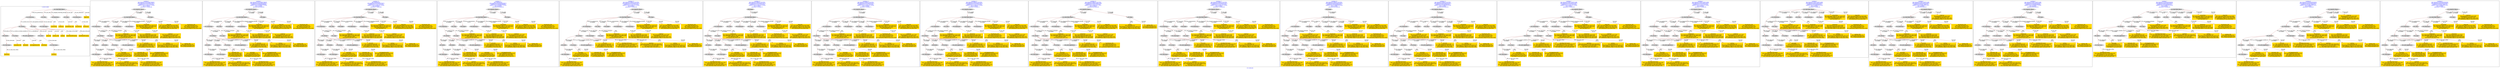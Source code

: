 digraph n0 {
fontcolor="blue"
remincross="true"
label="s21-s-met.json"
subgraph cluster_0 {
label="1-correct model"
n2[style="filled",color="white",fillcolor="lightgray",label="E12_Production1"];
n3[style="filled",color="white",fillcolor="lightgray",label="E21_Person1"];
n4[style="filled",color="white",fillcolor="lightgray",label="E55_Type1"];
n5[style="filled",color="white",fillcolor="lightgray",label="E52_Time-Span3"];
n6[style="filled",color="white",fillcolor="lightgray",label="E69_Death1"];
n7[style="filled",color="white",fillcolor="lightgray",label="E74_Group1"];
n8[style="filled",color="white",fillcolor="lightgray",label="E82_Actor_Appellation1"];
n9[style="filled",color="white",fillcolor="lightgray",label="E67_Birth1"];
n10[shape="plaintext",style="filled",fillcolor="gold",label="artistURI"];
n11[style="filled",color="white",fillcolor="lightgray",label="E22_Man-Made_Object1"];
n12[style="filled",color="white",fillcolor="lightgray",label="E35_Title1"];
n13[style="filled",color="white",fillcolor="lightgray",label="E8_Acquisition1"];
n14[style="filled",color="white",fillcolor="lightgray",label="E55_Type2"];
n15[style="filled",color="white",fillcolor="lightgray",label="E54_Dimension1"];
n16[shape="plaintext",style="filled",fillcolor="gold",label="objectURI"];
n17[shape="plaintext",style="filled",fillcolor="gold",label="artworkTitle"];
n18[style="filled",color="white",fillcolor="lightgray",label="E52_Time-Span1"];
n19[shape="plaintext",style="filled",fillcolor="gold",label="birthDate"];
n20[style="filled",color="white",fillcolor="lightgray",label="E52_Time-Span2"];
n21[shape="plaintext",style="filled",fillcolor="gold",label="deathDate"];
n22[shape="plaintext",style="filled",fillcolor="gold",label="dateOfStartOfCreation"];
n23[shape="plaintext",style="filled",fillcolor="gold",label="dateOfEndOfCreation"];
n24[shape="plaintext",style="filled",fillcolor="gold",label="dimensions"];
n25[shape="plaintext",style="filled",fillcolor="gold",label="medium_URI"];
n26[shape="plaintext",style="filled",fillcolor="gold",label="medium"];
n27[shape="plaintext",style="filled",fillcolor="gold",label="classification_URI"];
n28[shape="plaintext",style="filled",fillcolor="gold",label="classification"];
n29[shape="plaintext",style="filled",fillcolor="gold",label="nationality_URI"];
n30[shape="plaintext",style="filled",fillcolor="gold",label="nationality"];
n31[shape="plaintext",style="filled",fillcolor="gold",label="artistAppellationURI"];
n32[shape="plaintext",style="filled",fillcolor="gold",label="artistName"];
n33[shape="plaintext",style="filled",fillcolor="gold",label="creditLine"];
}
subgraph cluster_1 {
label="candidate 0\nlink coherence:0.9310344827586207\nnode coherence:0.9230769230769231\nconfidence:0.5115145279732333\nmapping score:0.5226415947944966\ncost:127.99939\n-precision:0.72-recall:0.68"
n35[style="filled",color="white",fillcolor="lightgray",label="E12_Production1"];
n36[style="filled",color="white",fillcolor="lightgray",label="E21_Person1"];
n37[style="filled",color="white",fillcolor="lightgray",label="E55_Type1"];
n38[style="filled",color="white",fillcolor="lightgray",label="E67_Birth1"];
n39[style="filled",color="white",fillcolor="lightgray",label="E69_Death1"];
n40[style="filled",color="white",fillcolor="lightgray",label="E74_Group1"];
n41[style="filled",color="white",fillcolor="lightgray",label="E82_Actor_Appellation1"];
n42[style="filled",color="white",fillcolor="lightgray",label="E22_Man-Made_Object1"];
n43[style="filled",color="white",fillcolor="lightgray",label="E35_Title1"];
n44[style="filled",color="white",fillcolor="lightgray",label="E54_Dimension1"];
n45[style="filled",color="white",fillcolor="lightgray",label="E8_Acquisition1"];
n46[style="filled",color="white",fillcolor="lightgray",label="E33_Linguistic_Object2"];
n47[style="filled",color="white",fillcolor="lightgray",label="E55_Type2"];
n48[style="filled",color="white",fillcolor="lightgray",label="E52_Time-Span1"];
n49[style="filled",color="white",fillcolor="lightgray",label="E52_Time-Span3"];
n50[shape="plaintext",style="filled",fillcolor="gold",label="dimensions\n[E54_Dimension,P3_has_note,0.918]\n[E82_Actor_Appellation,label,0.029]\n[E73_Information_Object,P3_has_note,0.028]\n[E22_Man-Made_Object,P3_has_note,0.025]"];
n51[shape="plaintext",style="filled",fillcolor="gold",label="artworkTitle\n[E73_Information_Object,P3_has_note,0.317]\n[E22_Man-Made_Object,P3_has_note,0.302]\n[E40_Legal_Body,label,0.192]\n[E35_Title,label,0.19]"];
n52[shape="plaintext",style="filled",fillcolor="gold",label="nationality\n[E74_Group,label,0.572]\n[E74_Group,classLink,0.326]\n[E8_Acquisition,P3_has_note,0.054]\n[E30_Right,P3_has_note,0.048]"];
n53[shape="plaintext",style="filled",fillcolor="gold",label="artistAppellationURI\n[E82_Actor_Appellation,classLink,0.919]\n[E21_Person,classLink,0.056]\n[E30_Right,P3_has_note,0.015]\n[E8_Acquisition,P3_has_note,0.01]"];
n54[shape="plaintext",style="filled",fillcolor="gold",label="dateOfEndOfCreation\n[E52_Time-Span,P82b_end_of_the_end,0.326]\n[E54_Dimension,P3_has_note,0.294]\n[E52_Time-Span,P82_at_some_time_within,0.223]\n[E22_Man-Made_Object,classLink,0.158]"];
n55[shape="plaintext",style="filled",fillcolor="gold",label="classification\n[E73_Information_Object,P3_has_note,0.294]\n[E22_Man-Made_Object,P3_has_note,0.292]\n[E35_Title,label,0.268]\n[E39_Actor,P3_has_note,0.146]"];
n56[shape="plaintext",style="filled",fillcolor="gold",label="medium\n[E55_Type,label,0.34]\n[E29_Design_or_Procedure,P3_has_note,0.327]\n[E33_Linguistic_Object,P3_has_note,0.234]\n[E73_Information_Object,P3_has_note,0.099]"];
n57[shape="plaintext",style="filled",fillcolor="gold",label="classification_URI\n[E55_Type,classLink,0.613]\n[E57_Material,classLink,0.192]\n[E74_Group,classLink,0.187]\n[E73_Information_Object,P3_has_note,0.009]"];
n58[shape="plaintext",style="filled",fillcolor="gold",label="medium_URI\n[E55_Type,classLink,0.35]\n[E57_Material,classLink,0.329]\n[E74_Group,classLink,0.321]"];
n59[shape="plaintext",style="filled",fillcolor="gold",label="objectURI\n[E22_Man-Made_Object,classLink,0.849]\n[E33_Linguistic_Object,P3_has_note,0.053]\n[E73_Information_Object,P3_has_note,0.049]\n[E54_Dimension,P3_has_note,0.049]"];
n60[shape="plaintext",style="filled",fillcolor="gold",label="nationality_URI\n[E74_Group,classLink,0.667]\n[E55_Type,classLink,0.198]\n[E57_Material,classLink,0.092]\n[E74_Group,label,0.043]"];
n61[shape="plaintext",style="filled",fillcolor="gold",label="dateOfStartOfCreation\n[E52_Time-Span,P82b_end_of_the_end,0.326]\n[E54_Dimension,P3_has_note,0.294]\n[E52_Time-Span,P82_at_some_time_within,0.223]\n[E22_Man-Made_Object,classLink,0.158]"];
n62[shape="plaintext",style="filled",fillcolor="gold",label="artistURI\n[E21_Person,classLink,0.46]\n[E82_Actor_Appellation,classLink,0.329]\n[E30_Right,P3_has_note,0.128]\n[E8_Acquisition,P3_has_note,0.084]"];
n63[shape="plaintext",style="filled",fillcolor="gold",label="birthDate\n[E52_Time-Span,P82b_end_of_the_end,0.622]\n[E52_Time-Span,P82_at_some_time_within,0.259]\n[E39_Actor,P3_has_note,0.068]\n[E22_Man-Made_Object,classLink,0.051]"];
n64[shape="plaintext",style="filled",fillcolor="gold",label="creditLine\n[E8_Acquisition,P3_has_note,0.349]\n[E30_Right,P3_has_note,0.319]\n[E33_Linguistic_Object,P3_has_note,0.184]\n[E73_Information_Object,P3_has_note,0.147]"];
}
subgraph cluster_2 {
label="candidate 1\nlink coherence:0.9310344827586207\nnode coherence:0.9230769230769231\nconfidence:0.4534849655869644\nmapping score:0.5032984073324069\ncost:127.99939\n-precision:0.66-recall:0.61"
n66[style="filled",color="white",fillcolor="lightgray",label="E12_Production1"];
n67[style="filled",color="white",fillcolor="lightgray",label="E21_Person1"];
n68[style="filled",color="white",fillcolor="lightgray",label="E55_Type1"];
n69[style="filled",color="white",fillcolor="lightgray",label="E67_Birth1"];
n70[style="filled",color="white",fillcolor="lightgray",label="E69_Death1"];
n71[style="filled",color="white",fillcolor="lightgray",label="E74_Group1"];
n72[style="filled",color="white",fillcolor="lightgray",label="E82_Actor_Appellation1"];
n73[style="filled",color="white",fillcolor="lightgray",label="E22_Man-Made_Object1"];
n74[style="filled",color="white",fillcolor="lightgray",label="E35_Title1"];
n75[style="filled",color="white",fillcolor="lightgray",label="E54_Dimension1"];
n76[style="filled",color="white",fillcolor="lightgray",label="E8_Acquisition1"];
n77[style="filled",color="white",fillcolor="lightgray",label="E33_Linguistic_Object2"];
n78[style="filled",color="white",fillcolor="lightgray",label="E55_Type2"];
n79[style="filled",color="white",fillcolor="lightgray",label="E52_Time-Span1"];
n80[style="filled",color="white",fillcolor="lightgray",label="E52_Time-Span3"];
n81[shape="plaintext",style="filled",fillcolor="gold",label="dimensions\n[E54_Dimension,P3_has_note,0.918]\n[E82_Actor_Appellation,label,0.029]\n[E73_Information_Object,P3_has_note,0.028]\n[E22_Man-Made_Object,P3_has_note,0.025]"];
n82[shape="plaintext",style="filled",fillcolor="gold",label="artworkTitle\n[E73_Information_Object,P3_has_note,0.317]\n[E22_Man-Made_Object,P3_has_note,0.302]\n[E40_Legal_Body,label,0.192]\n[E35_Title,label,0.19]"];
n83[shape="plaintext",style="filled",fillcolor="gold",label="nationality_URI\n[E74_Group,classLink,0.667]\n[E55_Type,classLink,0.198]\n[E57_Material,classLink,0.092]\n[E74_Group,label,0.043]"];
n84[shape="plaintext",style="filled",fillcolor="gold",label="artistAppellationURI\n[E82_Actor_Appellation,classLink,0.919]\n[E21_Person,classLink,0.056]\n[E30_Right,P3_has_note,0.015]\n[E8_Acquisition,P3_has_note,0.01]"];
n85[shape="plaintext",style="filled",fillcolor="gold",label="dateOfEndOfCreation\n[E52_Time-Span,P82b_end_of_the_end,0.326]\n[E54_Dimension,P3_has_note,0.294]\n[E52_Time-Span,P82_at_some_time_within,0.223]\n[E22_Man-Made_Object,classLink,0.158]"];
n86[shape="plaintext",style="filled",fillcolor="gold",label="classification\n[E73_Information_Object,P3_has_note,0.294]\n[E22_Man-Made_Object,P3_has_note,0.292]\n[E35_Title,label,0.268]\n[E39_Actor,P3_has_note,0.146]"];
n87[shape="plaintext",style="filled",fillcolor="gold",label="medium\n[E55_Type,label,0.34]\n[E29_Design_or_Procedure,P3_has_note,0.327]\n[E33_Linguistic_Object,P3_has_note,0.234]\n[E73_Information_Object,P3_has_note,0.099]"];
n88[shape="plaintext",style="filled",fillcolor="gold",label="classification_URI\n[E55_Type,classLink,0.613]\n[E57_Material,classLink,0.192]\n[E74_Group,classLink,0.187]\n[E73_Information_Object,P3_has_note,0.009]"];
n89[shape="plaintext",style="filled",fillcolor="gold",label="medium_URI\n[E55_Type,classLink,0.35]\n[E57_Material,classLink,0.329]\n[E74_Group,classLink,0.321]"];
n90[shape="plaintext",style="filled",fillcolor="gold",label="nationality\n[E74_Group,label,0.572]\n[E74_Group,classLink,0.326]\n[E8_Acquisition,P3_has_note,0.054]\n[E30_Right,P3_has_note,0.048]"];
n91[shape="plaintext",style="filled",fillcolor="gold",label="objectURI\n[E22_Man-Made_Object,classLink,0.849]\n[E33_Linguistic_Object,P3_has_note,0.053]\n[E73_Information_Object,P3_has_note,0.049]\n[E54_Dimension,P3_has_note,0.049]"];
n92[shape="plaintext",style="filled",fillcolor="gold",label="dateOfStartOfCreation\n[E52_Time-Span,P82b_end_of_the_end,0.326]\n[E54_Dimension,P3_has_note,0.294]\n[E52_Time-Span,P82_at_some_time_within,0.223]\n[E22_Man-Made_Object,classLink,0.158]"];
n93[shape="plaintext",style="filled",fillcolor="gold",label="artistURI\n[E21_Person,classLink,0.46]\n[E82_Actor_Appellation,classLink,0.329]\n[E30_Right,P3_has_note,0.128]\n[E8_Acquisition,P3_has_note,0.084]"];
n94[shape="plaintext",style="filled",fillcolor="gold",label="birthDate\n[E52_Time-Span,P82b_end_of_the_end,0.622]\n[E52_Time-Span,P82_at_some_time_within,0.259]\n[E39_Actor,P3_has_note,0.068]\n[E22_Man-Made_Object,classLink,0.051]"];
n95[shape="plaintext",style="filled",fillcolor="gold",label="creditLine\n[E8_Acquisition,P3_has_note,0.349]\n[E30_Right,P3_has_note,0.319]\n[E33_Linguistic_Object,P3_has_note,0.184]\n[E73_Information_Object,P3_has_note,0.147]"];
}
subgraph cluster_3 {
label="candidate 10\nlink coherence:0.9\nnode coherence:0.9230769230769231\nconfidence:0.5115145279732333\nmapping score:0.5226415947944966\ncost:128.99939\n-precision:0.7-recall:0.68"
n97[style="filled",color="white",fillcolor="lightgray",label="E12_Production1"];
n98[style="filled",color="white",fillcolor="lightgray",label="E21_Person1"];
n99[style="filled",color="white",fillcolor="lightgray",label="E55_Type1"];
n100[style="filled",color="white",fillcolor="lightgray",label="E67_Birth1"];
n101[style="filled",color="white",fillcolor="lightgray",label="E69_Death1"];
n102[style="filled",color="white",fillcolor="lightgray",label="E74_Group1"];
n103[style="filled",color="white",fillcolor="lightgray",label="E82_Actor_Appellation1"];
n104[style="filled",color="white",fillcolor="lightgray",label="E22_Man-Made_Object1"];
n105[style="filled",color="white",fillcolor="lightgray",label="E35_Title1"];
n106[style="filled",color="white",fillcolor="lightgray",label="E38_Image1"];
n107[style="filled",color="white",fillcolor="lightgray",label="E54_Dimension1"];
n108[style="filled",color="white",fillcolor="lightgray",label="E8_Acquisition1"];
n109[style="filled",color="white",fillcolor="lightgray",label="E33_Linguistic_Object2"];
n110[style="filled",color="white",fillcolor="lightgray",label="E55_Type2"];
n111[style="filled",color="white",fillcolor="lightgray",label="E52_Time-Span1"];
n112[style="filled",color="white",fillcolor="lightgray",label="E52_Time-Span3"];
n113[shape="plaintext",style="filled",fillcolor="gold",label="dimensions\n[E54_Dimension,P3_has_note,0.918]\n[E82_Actor_Appellation,label,0.029]\n[E73_Information_Object,P3_has_note,0.028]\n[E22_Man-Made_Object,P3_has_note,0.025]"];
n114[shape="plaintext",style="filled",fillcolor="gold",label="artworkTitle\n[E73_Information_Object,P3_has_note,0.317]\n[E22_Man-Made_Object,P3_has_note,0.302]\n[E40_Legal_Body,label,0.192]\n[E35_Title,label,0.19]"];
n115[shape="plaintext",style="filled",fillcolor="gold",label="nationality\n[E74_Group,label,0.572]\n[E74_Group,classLink,0.326]\n[E8_Acquisition,P3_has_note,0.054]\n[E30_Right,P3_has_note,0.048]"];
n116[shape="plaintext",style="filled",fillcolor="gold",label="artistAppellationURI\n[E82_Actor_Appellation,classLink,0.919]\n[E21_Person,classLink,0.056]\n[E30_Right,P3_has_note,0.015]\n[E8_Acquisition,P3_has_note,0.01]"];
n117[shape="plaintext",style="filled",fillcolor="gold",label="dateOfEndOfCreation\n[E52_Time-Span,P82b_end_of_the_end,0.326]\n[E54_Dimension,P3_has_note,0.294]\n[E52_Time-Span,P82_at_some_time_within,0.223]\n[E22_Man-Made_Object,classLink,0.158]"];
n118[shape="plaintext",style="filled",fillcolor="gold",label="classification\n[E73_Information_Object,P3_has_note,0.294]\n[E22_Man-Made_Object,P3_has_note,0.292]\n[E35_Title,label,0.268]\n[E39_Actor,P3_has_note,0.146]"];
n119[shape="plaintext",style="filled",fillcolor="gold",label="medium\n[E55_Type,label,0.34]\n[E29_Design_or_Procedure,P3_has_note,0.327]\n[E33_Linguistic_Object,P3_has_note,0.234]\n[E73_Information_Object,P3_has_note,0.099]"];
n120[shape="plaintext",style="filled",fillcolor="gold",label="classification_URI\n[E55_Type,classLink,0.613]\n[E57_Material,classLink,0.192]\n[E74_Group,classLink,0.187]\n[E73_Information_Object,P3_has_note,0.009]"];
n121[shape="plaintext",style="filled",fillcolor="gold",label="medium_URI\n[E55_Type,classLink,0.35]\n[E57_Material,classLink,0.329]\n[E74_Group,classLink,0.321]"];
n122[shape="plaintext",style="filled",fillcolor="gold",label="objectURI\n[E22_Man-Made_Object,classLink,0.849]\n[E33_Linguistic_Object,P3_has_note,0.053]\n[E73_Information_Object,P3_has_note,0.049]\n[E54_Dimension,P3_has_note,0.049]"];
n123[shape="plaintext",style="filled",fillcolor="gold",label="nationality_URI\n[E74_Group,classLink,0.667]\n[E55_Type,classLink,0.198]\n[E57_Material,classLink,0.092]\n[E74_Group,label,0.043]"];
n124[shape="plaintext",style="filled",fillcolor="gold",label="dateOfStartOfCreation\n[E52_Time-Span,P82b_end_of_the_end,0.326]\n[E54_Dimension,P3_has_note,0.294]\n[E52_Time-Span,P82_at_some_time_within,0.223]\n[E22_Man-Made_Object,classLink,0.158]"];
n125[shape="plaintext",style="filled",fillcolor="gold",label="artistURI\n[E21_Person,classLink,0.46]\n[E82_Actor_Appellation,classLink,0.329]\n[E30_Right,P3_has_note,0.128]\n[E8_Acquisition,P3_has_note,0.084]"];
n126[shape="plaintext",style="filled",fillcolor="gold",label="birthDate\n[E52_Time-Span,P82b_end_of_the_end,0.622]\n[E52_Time-Span,P82_at_some_time_within,0.259]\n[E39_Actor,P3_has_note,0.068]\n[E22_Man-Made_Object,classLink,0.051]"];
n127[shape="plaintext",style="filled",fillcolor="gold",label="creditLine\n[E8_Acquisition,P3_has_note,0.349]\n[E30_Right,P3_has_note,0.319]\n[E33_Linguistic_Object,P3_has_note,0.184]\n[E73_Information_Object,P3_has_note,0.147]"];
}
subgraph cluster_4 {
label="candidate 11\nlink coherence:0.9\nnode coherence:0.9230769230769231\nconfidence:0.4534849655869644\nmapping score:0.5032984073324069\ncost:128.99939\n-precision:0.63-recall:0.61"
n129[style="filled",color="white",fillcolor="lightgray",label="E12_Production1"];
n130[style="filled",color="white",fillcolor="lightgray",label="E21_Person1"];
n131[style="filled",color="white",fillcolor="lightgray",label="E55_Type1"];
n132[style="filled",color="white",fillcolor="lightgray",label="E67_Birth1"];
n133[style="filled",color="white",fillcolor="lightgray",label="E69_Death1"];
n134[style="filled",color="white",fillcolor="lightgray",label="E74_Group1"];
n135[style="filled",color="white",fillcolor="lightgray",label="E82_Actor_Appellation1"];
n136[style="filled",color="white",fillcolor="lightgray",label="E22_Man-Made_Object1"];
n137[style="filled",color="white",fillcolor="lightgray",label="E35_Title1"];
n138[style="filled",color="white",fillcolor="lightgray",label="E38_Image1"];
n139[style="filled",color="white",fillcolor="lightgray",label="E54_Dimension1"];
n140[style="filled",color="white",fillcolor="lightgray",label="E8_Acquisition1"];
n141[style="filled",color="white",fillcolor="lightgray",label="E33_Linguistic_Object2"];
n142[style="filled",color="white",fillcolor="lightgray",label="E55_Type2"];
n143[style="filled",color="white",fillcolor="lightgray",label="E52_Time-Span1"];
n144[style="filled",color="white",fillcolor="lightgray",label="E52_Time-Span3"];
n145[shape="plaintext",style="filled",fillcolor="gold",label="dimensions\n[E54_Dimension,P3_has_note,0.918]\n[E82_Actor_Appellation,label,0.029]\n[E73_Information_Object,P3_has_note,0.028]\n[E22_Man-Made_Object,P3_has_note,0.025]"];
n146[shape="plaintext",style="filled",fillcolor="gold",label="artworkTitle\n[E73_Information_Object,P3_has_note,0.317]\n[E22_Man-Made_Object,P3_has_note,0.302]\n[E40_Legal_Body,label,0.192]\n[E35_Title,label,0.19]"];
n147[shape="plaintext",style="filled",fillcolor="gold",label="nationality_URI\n[E74_Group,classLink,0.667]\n[E55_Type,classLink,0.198]\n[E57_Material,classLink,0.092]\n[E74_Group,label,0.043]"];
n148[shape="plaintext",style="filled",fillcolor="gold",label="artistAppellationURI\n[E82_Actor_Appellation,classLink,0.919]\n[E21_Person,classLink,0.056]\n[E30_Right,P3_has_note,0.015]\n[E8_Acquisition,P3_has_note,0.01]"];
n149[shape="plaintext",style="filled",fillcolor="gold",label="dateOfEndOfCreation\n[E52_Time-Span,P82b_end_of_the_end,0.326]\n[E54_Dimension,P3_has_note,0.294]\n[E52_Time-Span,P82_at_some_time_within,0.223]\n[E22_Man-Made_Object,classLink,0.158]"];
n150[shape="plaintext",style="filled",fillcolor="gold",label="classification\n[E73_Information_Object,P3_has_note,0.294]\n[E22_Man-Made_Object,P3_has_note,0.292]\n[E35_Title,label,0.268]\n[E39_Actor,P3_has_note,0.146]"];
n151[shape="plaintext",style="filled",fillcolor="gold",label="medium\n[E55_Type,label,0.34]\n[E29_Design_or_Procedure,P3_has_note,0.327]\n[E33_Linguistic_Object,P3_has_note,0.234]\n[E73_Information_Object,P3_has_note,0.099]"];
n152[shape="plaintext",style="filled",fillcolor="gold",label="classification_URI\n[E55_Type,classLink,0.613]\n[E57_Material,classLink,0.192]\n[E74_Group,classLink,0.187]\n[E73_Information_Object,P3_has_note,0.009]"];
n153[shape="plaintext",style="filled",fillcolor="gold",label="medium_URI\n[E55_Type,classLink,0.35]\n[E57_Material,classLink,0.329]\n[E74_Group,classLink,0.321]"];
n154[shape="plaintext",style="filled",fillcolor="gold",label="nationality\n[E74_Group,label,0.572]\n[E74_Group,classLink,0.326]\n[E8_Acquisition,P3_has_note,0.054]\n[E30_Right,P3_has_note,0.048]"];
n155[shape="plaintext",style="filled",fillcolor="gold",label="objectURI\n[E22_Man-Made_Object,classLink,0.849]\n[E33_Linguistic_Object,P3_has_note,0.053]\n[E73_Information_Object,P3_has_note,0.049]\n[E54_Dimension,P3_has_note,0.049]"];
n156[shape="plaintext",style="filled",fillcolor="gold",label="dateOfStartOfCreation\n[E52_Time-Span,P82b_end_of_the_end,0.326]\n[E54_Dimension,P3_has_note,0.294]\n[E52_Time-Span,P82_at_some_time_within,0.223]\n[E22_Man-Made_Object,classLink,0.158]"];
n157[shape="plaintext",style="filled",fillcolor="gold",label="artistURI\n[E21_Person,classLink,0.46]\n[E82_Actor_Appellation,classLink,0.329]\n[E30_Right,P3_has_note,0.128]\n[E8_Acquisition,P3_has_note,0.084]"];
n158[shape="plaintext",style="filled",fillcolor="gold",label="birthDate\n[E52_Time-Span,P82b_end_of_the_end,0.622]\n[E52_Time-Span,P82_at_some_time_within,0.259]\n[E39_Actor,P3_has_note,0.068]\n[E22_Man-Made_Object,classLink,0.051]"];
n159[shape="plaintext",style="filled",fillcolor="gold",label="creditLine\n[E8_Acquisition,P3_has_note,0.349]\n[E30_Right,P3_has_note,0.319]\n[E33_Linguistic_Object,P3_has_note,0.184]\n[E73_Information_Object,P3_has_note,0.147]"];
}
subgraph cluster_5 {
label="candidate 12\nlink coherence:0.896551724137931\nnode coherence:0.9230769230769231\nconfidence:0.5115145279732333\nmapping score:0.5226415947944966\ncost:28.99942\n-precision:0.72-recall:0.68"
n161[style="filled",color="white",fillcolor="lightgray",label="E12_Production1"];
n162[style="filled",color="white",fillcolor="lightgray",label="E21_Person1"];
n163[style="filled",color="white",fillcolor="lightgray",label="E52_Time-Span2"];
n164[style="filled",color="white",fillcolor="lightgray",label="E55_Type1"];
n165[style="filled",color="white",fillcolor="lightgray",label="E67_Birth1"];
n166[style="filled",color="white",fillcolor="lightgray",label="E74_Group1"];
n167[style="filled",color="white",fillcolor="lightgray",label="E82_Actor_Appellation1"];
n168[style="filled",color="white",fillcolor="lightgray",label="E22_Man-Made_Object1"];
n169[style="filled",color="white",fillcolor="lightgray",label="E35_Title1"];
n170[style="filled",color="white",fillcolor="lightgray",label="E38_Image1"];
n171[style="filled",color="white",fillcolor="lightgray",label="E54_Dimension1"];
n172[style="filled",color="white",fillcolor="lightgray",label="E8_Acquisition1"];
n173[style="filled",color="white",fillcolor="lightgray",label="E33_Linguistic_Object2"];
n174[style="filled",color="white",fillcolor="lightgray",label="E55_Type2"];
n175[style="filled",color="white",fillcolor="lightgray",label="E52_Time-Span1"];
n176[shape="plaintext",style="filled",fillcolor="gold",label="dimensions\n[E54_Dimension,P3_has_note,0.918]\n[E82_Actor_Appellation,label,0.029]\n[E73_Information_Object,P3_has_note,0.028]\n[E22_Man-Made_Object,P3_has_note,0.025]"];
n177[shape="plaintext",style="filled",fillcolor="gold",label="artworkTitle\n[E73_Information_Object,P3_has_note,0.317]\n[E22_Man-Made_Object,P3_has_note,0.302]\n[E40_Legal_Body,label,0.192]\n[E35_Title,label,0.19]"];
n178[shape="plaintext",style="filled",fillcolor="gold",label="nationality\n[E74_Group,label,0.572]\n[E74_Group,classLink,0.326]\n[E8_Acquisition,P3_has_note,0.054]\n[E30_Right,P3_has_note,0.048]"];
n179[shape="plaintext",style="filled",fillcolor="gold",label="artistAppellationURI\n[E82_Actor_Appellation,classLink,0.919]\n[E21_Person,classLink,0.056]\n[E30_Right,P3_has_note,0.015]\n[E8_Acquisition,P3_has_note,0.01]"];
n180[shape="plaintext",style="filled",fillcolor="gold",label="classification\n[E73_Information_Object,P3_has_note,0.294]\n[E22_Man-Made_Object,P3_has_note,0.292]\n[E35_Title,label,0.268]\n[E39_Actor,P3_has_note,0.146]"];
n181[shape="plaintext",style="filled",fillcolor="gold",label="dateOfStartOfCreation\n[E52_Time-Span,P82b_end_of_the_end,0.326]\n[E54_Dimension,P3_has_note,0.294]\n[E52_Time-Span,P82_at_some_time_within,0.223]\n[E22_Man-Made_Object,classLink,0.158]"];
n182[shape="plaintext",style="filled",fillcolor="gold",label="medium\n[E55_Type,label,0.34]\n[E29_Design_or_Procedure,P3_has_note,0.327]\n[E33_Linguistic_Object,P3_has_note,0.234]\n[E73_Information_Object,P3_has_note,0.099]"];
n183[shape="plaintext",style="filled",fillcolor="gold",label="classification_URI\n[E55_Type,classLink,0.613]\n[E57_Material,classLink,0.192]\n[E74_Group,classLink,0.187]\n[E73_Information_Object,P3_has_note,0.009]"];
n184[shape="plaintext",style="filled",fillcolor="gold",label="medium_URI\n[E55_Type,classLink,0.35]\n[E57_Material,classLink,0.329]\n[E74_Group,classLink,0.321]"];
n185[shape="plaintext",style="filled",fillcolor="gold",label="objectURI\n[E22_Man-Made_Object,classLink,0.849]\n[E33_Linguistic_Object,P3_has_note,0.053]\n[E73_Information_Object,P3_has_note,0.049]\n[E54_Dimension,P3_has_note,0.049]"];
n186[shape="plaintext",style="filled",fillcolor="gold",label="nationality_URI\n[E74_Group,classLink,0.667]\n[E55_Type,classLink,0.198]\n[E57_Material,classLink,0.092]\n[E74_Group,label,0.043]"];
n187[shape="plaintext",style="filled",fillcolor="gold",label="dateOfEndOfCreation\n[E52_Time-Span,P82b_end_of_the_end,0.326]\n[E54_Dimension,P3_has_note,0.294]\n[E52_Time-Span,P82_at_some_time_within,0.223]\n[E22_Man-Made_Object,classLink,0.158]"];
n188[shape="plaintext",style="filled",fillcolor="gold",label="birthDate\n[E52_Time-Span,P82b_end_of_the_end,0.622]\n[E52_Time-Span,P82_at_some_time_within,0.259]\n[E39_Actor,P3_has_note,0.068]\n[E22_Man-Made_Object,classLink,0.051]"];
n189[shape="plaintext",style="filled",fillcolor="gold",label="artistURI\n[E21_Person,classLink,0.46]\n[E82_Actor_Appellation,classLink,0.329]\n[E30_Right,P3_has_note,0.128]\n[E8_Acquisition,P3_has_note,0.084]"];
n190[shape="plaintext",style="filled",fillcolor="gold",label="creditLine\n[E8_Acquisition,P3_has_note,0.349]\n[E30_Right,P3_has_note,0.319]\n[E33_Linguistic_Object,P3_has_note,0.184]\n[E73_Information_Object,P3_has_note,0.147]"];
}
subgraph cluster_6 {
label="candidate 13\nlink coherence:0.896551724137931\nnode coherence:0.9230769230769231\nconfidence:0.5115145279732333\nmapping score:0.5226415947944966\ncost:127.99937\n-precision:0.76-recall:0.71"
n192[style="filled",color="white",fillcolor="lightgray",label="E12_Production1"];
n193[style="filled",color="white",fillcolor="lightgray",label="E21_Person1"];
n194[style="filled",color="white",fillcolor="lightgray",label="E55_Type1"];
n195[style="filled",color="white",fillcolor="lightgray",label="E67_Birth1"];
n196[style="filled",color="white",fillcolor="lightgray",label="E69_Death1"];
n197[style="filled",color="white",fillcolor="lightgray",label="E74_Group1"];
n198[style="filled",color="white",fillcolor="lightgray",label="E82_Actor_Appellation1"];
n199[style="filled",color="white",fillcolor="lightgray",label="E22_Man-Made_Object1"];
n200[style="filled",color="white",fillcolor="lightgray",label="E35_Title1"];
n201[style="filled",color="white",fillcolor="lightgray",label="E54_Dimension1"];
n202[style="filled",color="white",fillcolor="lightgray",label="E55_Type2"];
n203[style="filled",color="white",fillcolor="lightgray",label="E8_Acquisition1"];
n204[style="filled",color="white",fillcolor="lightgray",label="E38_Image1"];
n205[style="filled",color="white",fillcolor="lightgray",label="E52_Time-Span1"];
n206[style="filled",color="white",fillcolor="lightgray",label="E52_Time-Span3"];
n207[shape="plaintext",style="filled",fillcolor="gold",label="dimensions\n[E54_Dimension,P3_has_note,0.918]\n[E82_Actor_Appellation,label,0.029]\n[E73_Information_Object,P3_has_note,0.028]\n[E22_Man-Made_Object,P3_has_note,0.025]"];
n208[shape="plaintext",style="filled",fillcolor="gold",label="artworkTitle\n[E73_Information_Object,P3_has_note,0.317]\n[E22_Man-Made_Object,P3_has_note,0.302]\n[E40_Legal_Body,label,0.192]\n[E35_Title,label,0.19]"];
n209[shape="plaintext",style="filled",fillcolor="gold",label="nationality\n[E74_Group,label,0.572]\n[E74_Group,classLink,0.326]\n[E8_Acquisition,P3_has_note,0.054]\n[E30_Right,P3_has_note,0.048]"];
n210[shape="plaintext",style="filled",fillcolor="gold",label="artistAppellationURI\n[E82_Actor_Appellation,classLink,0.919]\n[E21_Person,classLink,0.056]\n[E30_Right,P3_has_note,0.015]\n[E8_Acquisition,P3_has_note,0.01]"];
n211[shape="plaintext",style="filled",fillcolor="gold",label="dateOfEndOfCreation\n[E52_Time-Span,P82b_end_of_the_end,0.326]\n[E54_Dimension,P3_has_note,0.294]\n[E52_Time-Span,P82_at_some_time_within,0.223]\n[E22_Man-Made_Object,classLink,0.158]"];
n212[shape="plaintext",style="filled",fillcolor="gold",label="classification\n[E73_Information_Object,P3_has_note,0.294]\n[E22_Man-Made_Object,P3_has_note,0.292]\n[E35_Title,label,0.268]\n[E39_Actor,P3_has_note,0.146]"];
n213[shape="plaintext",style="filled",fillcolor="gold",label="medium\n[E55_Type,label,0.34]\n[E29_Design_or_Procedure,P3_has_note,0.327]\n[E33_Linguistic_Object,P3_has_note,0.234]\n[E73_Information_Object,P3_has_note,0.099]"];
n214[shape="plaintext",style="filled",fillcolor="gold",label="classification_URI\n[E55_Type,classLink,0.613]\n[E57_Material,classLink,0.192]\n[E74_Group,classLink,0.187]\n[E73_Information_Object,P3_has_note,0.009]"];
n215[shape="plaintext",style="filled",fillcolor="gold",label="medium_URI\n[E55_Type,classLink,0.35]\n[E57_Material,classLink,0.329]\n[E74_Group,classLink,0.321]"];
n216[shape="plaintext",style="filled",fillcolor="gold",label="objectURI\n[E22_Man-Made_Object,classLink,0.849]\n[E33_Linguistic_Object,P3_has_note,0.053]\n[E73_Information_Object,P3_has_note,0.049]\n[E54_Dimension,P3_has_note,0.049]"];
n217[shape="plaintext",style="filled",fillcolor="gold",label="nationality_URI\n[E74_Group,classLink,0.667]\n[E55_Type,classLink,0.198]\n[E57_Material,classLink,0.092]\n[E74_Group,label,0.043]"];
n218[shape="plaintext",style="filled",fillcolor="gold",label="dateOfStartOfCreation\n[E52_Time-Span,P82b_end_of_the_end,0.326]\n[E54_Dimension,P3_has_note,0.294]\n[E52_Time-Span,P82_at_some_time_within,0.223]\n[E22_Man-Made_Object,classLink,0.158]"];
n219[shape="plaintext",style="filled",fillcolor="gold",label="artistURI\n[E21_Person,classLink,0.46]\n[E82_Actor_Appellation,classLink,0.329]\n[E30_Right,P3_has_note,0.128]\n[E8_Acquisition,P3_has_note,0.084]"];
n220[shape="plaintext",style="filled",fillcolor="gold",label="birthDate\n[E52_Time-Span,P82b_end_of_the_end,0.622]\n[E52_Time-Span,P82_at_some_time_within,0.259]\n[E39_Actor,P3_has_note,0.068]\n[E22_Man-Made_Object,classLink,0.051]"];
n221[shape="plaintext",style="filled",fillcolor="gold",label="creditLine\n[E8_Acquisition,P3_has_note,0.349]\n[E30_Right,P3_has_note,0.319]\n[E33_Linguistic_Object,P3_has_note,0.184]\n[E73_Information_Object,P3_has_note,0.147]"];
}
subgraph cluster_7 {
label="candidate 14\nlink coherence:0.896551724137931\nnode coherence:0.9230769230769231\nconfidence:0.5115145279732333\nmapping score:0.5226415947944966\ncost:127.99938\n-precision:0.76-recall:0.71"
n223[style="filled",color="white",fillcolor="lightgray",label="E12_Production1"];
n224[style="filled",color="white",fillcolor="lightgray",label="E21_Person1"];
n225[style="filled",color="white",fillcolor="lightgray",label="E55_Type1"];
n226[style="filled",color="white",fillcolor="lightgray",label="E67_Birth1"];
n227[style="filled",color="white",fillcolor="lightgray",label="E69_Death1"];
n228[style="filled",color="white",fillcolor="lightgray",label="E74_Group1"];
n229[style="filled",color="white",fillcolor="lightgray",label="E82_Actor_Appellation1"];
n230[style="filled",color="white",fillcolor="lightgray",label="E22_Man-Made_Object1"];
n231[style="filled",color="white",fillcolor="lightgray",label="E35_Title1"];
n232[style="filled",color="white",fillcolor="lightgray",label="E54_Dimension1"];
n233[style="filled",color="white",fillcolor="lightgray",label="E55_Type2"];
n234[style="filled",color="white",fillcolor="lightgray",label="E8_Acquisition1"];
n235[style="filled",color="white",fillcolor="lightgray",label="E33_Linguistic_Object2"];
n236[style="filled",color="white",fillcolor="lightgray",label="E52_Time-Span1"];
n237[style="filled",color="white",fillcolor="lightgray",label="E52_Time-Span3"];
n238[shape="plaintext",style="filled",fillcolor="gold",label="dimensions\n[E54_Dimension,P3_has_note,0.918]\n[E82_Actor_Appellation,label,0.029]\n[E73_Information_Object,P3_has_note,0.028]\n[E22_Man-Made_Object,P3_has_note,0.025]"];
n239[shape="plaintext",style="filled",fillcolor="gold",label="artworkTitle\n[E73_Information_Object,P3_has_note,0.317]\n[E22_Man-Made_Object,P3_has_note,0.302]\n[E40_Legal_Body,label,0.192]\n[E35_Title,label,0.19]"];
n240[shape="plaintext",style="filled",fillcolor="gold",label="nationality\n[E74_Group,label,0.572]\n[E74_Group,classLink,0.326]\n[E8_Acquisition,P3_has_note,0.054]\n[E30_Right,P3_has_note,0.048]"];
n241[shape="plaintext",style="filled",fillcolor="gold",label="artistAppellationURI\n[E82_Actor_Appellation,classLink,0.919]\n[E21_Person,classLink,0.056]\n[E30_Right,P3_has_note,0.015]\n[E8_Acquisition,P3_has_note,0.01]"];
n242[shape="plaintext",style="filled",fillcolor="gold",label="dateOfEndOfCreation\n[E52_Time-Span,P82b_end_of_the_end,0.326]\n[E54_Dimension,P3_has_note,0.294]\n[E52_Time-Span,P82_at_some_time_within,0.223]\n[E22_Man-Made_Object,classLink,0.158]"];
n243[shape="plaintext",style="filled",fillcolor="gold",label="classification\n[E73_Information_Object,P3_has_note,0.294]\n[E22_Man-Made_Object,P3_has_note,0.292]\n[E35_Title,label,0.268]\n[E39_Actor,P3_has_note,0.146]"];
n244[shape="plaintext",style="filled",fillcolor="gold",label="medium\n[E55_Type,label,0.34]\n[E29_Design_or_Procedure,P3_has_note,0.327]\n[E33_Linguistic_Object,P3_has_note,0.234]\n[E73_Information_Object,P3_has_note,0.099]"];
n245[shape="plaintext",style="filled",fillcolor="gold",label="classification_URI\n[E55_Type,classLink,0.613]\n[E57_Material,classLink,0.192]\n[E74_Group,classLink,0.187]\n[E73_Information_Object,P3_has_note,0.009]"];
n246[shape="plaintext",style="filled",fillcolor="gold",label="medium_URI\n[E55_Type,classLink,0.35]\n[E57_Material,classLink,0.329]\n[E74_Group,classLink,0.321]"];
n247[shape="plaintext",style="filled",fillcolor="gold",label="objectURI\n[E22_Man-Made_Object,classLink,0.849]\n[E33_Linguistic_Object,P3_has_note,0.053]\n[E73_Information_Object,P3_has_note,0.049]\n[E54_Dimension,P3_has_note,0.049]"];
n248[shape="plaintext",style="filled",fillcolor="gold",label="nationality_URI\n[E74_Group,classLink,0.667]\n[E55_Type,classLink,0.198]\n[E57_Material,classLink,0.092]\n[E74_Group,label,0.043]"];
n249[shape="plaintext",style="filled",fillcolor="gold",label="dateOfStartOfCreation\n[E52_Time-Span,P82b_end_of_the_end,0.326]\n[E54_Dimension,P3_has_note,0.294]\n[E52_Time-Span,P82_at_some_time_within,0.223]\n[E22_Man-Made_Object,classLink,0.158]"];
n250[shape="plaintext",style="filled",fillcolor="gold",label="artistURI\n[E21_Person,classLink,0.46]\n[E82_Actor_Appellation,classLink,0.329]\n[E30_Right,P3_has_note,0.128]\n[E8_Acquisition,P3_has_note,0.084]"];
n251[shape="plaintext",style="filled",fillcolor="gold",label="birthDate\n[E52_Time-Span,P82b_end_of_the_end,0.622]\n[E52_Time-Span,P82_at_some_time_within,0.259]\n[E39_Actor,P3_has_note,0.068]\n[E22_Man-Made_Object,classLink,0.051]"];
n252[shape="plaintext",style="filled",fillcolor="gold",label="creditLine\n[E8_Acquisition,P3_has_note,0.349]\n[E30_Right,P3_has_note,0.319]\n[E33_Linguistic_Object,P3_has_note,0.184]\n[E73_Information_Object,P3_has_note,0.147]"];
}
subgraph cluster_8 {
label="candidate 15\nlink coherence:0.896551724137931\nnode coherence:0.9230769230769231\nconfidence:0.5115145279732333\nmapping score:0.5226415947944966\ncost:127.99939\n-precision:0.76-recall:0.71"
n254[style="filled",color="white",fillcolor="lightgray",label="E12_Production1"];
n255[style="filled",color="white",fillcolor="lightgray",label="E21_Person1"];
n256[style="filled",color="white",fillcolor="lightgray",label="E55_Type1"];
n257[style="filled",color="white",fillcolor="lightgray",label="E67_Birth1"];
n258[style="filled",color="white",fillcolor="lightgray",label="E69_Death1"];
n259[style="filled",color="white",fillcolor="lightgray",label="E74_Group1"];
n260[style="filled",color="white",fillcolor="lightgray",label="E82_Actor_Appellation1"];
n261[style="filled",color="white",fillcolor="lightgray",label="E22_Man-Made_Object1"];
n262[style="filled",color="white",fillcolor="lightgray",label="E35_Title1"];
n263[style="filled",color="white",fillcolor="lightgray",label="E54_Dimension1"];
n264[style="filled",color="white",fillcolor="lightgray",label="E55_Type2"];
n265[style="filled",color="white",fillcolor="lightgray",label="E8_Acquisition1"];
n266[style="filled",color="white",fillcolor="lightgray",label="E33_Linguistic_Object1"];
n267[style="filled",color="white",fillcolor="lightgray",label="E52_Time-Span1"];
n268[style="filled",color="white",fillcolor="lightgray",label="E52_Time-Span3"];
n269[shape="plaintext",style="filled",fillcolor="gold",label="dimensions\n[E54_Dimension,P3_has_note,0.918]\n[E82_Actor_Appellation,label,0.029]\n[E73_Information_Object,P3_has_note,0.028]\n[E22_Man-Made_Object,P3_has_note,0.025]"];
n270[shape="plaintext",style="filled",fillcolor="gold",label="artworkTitle\n[E73_Information_Object,P3_has_note,0.317]\n[E22_Man-Made_Object,P3_has_note,0.302]\n[E40_Legal_Body,label,0.192]\n[E35_Title,label,0.19]"];
n271[shape="plaintext",style="filled",fillcolor="gold",label="nationality\n[E74_Group,label,0.572]\n[E74_Group,classLink,0.326]\n[E8_Acquisition,P3_has_note,0.054]\n[E30_Right,P3_has_note,0.048]"];
n272[shape="plaintext",style="filled",fillcolor="gold",label="artistAppellationURI\n[E82_Actor_Appellation,classLink,0.919]\n[E21_Person,classLink,0.056]\n[E30_Right,P3_has_note,0.015]\n[E8_Acquisition,P3_has_note,0.01]"];
n273[shape="plaintext",style="filled",fillcolor="gold",label="dateOfEndOfCreation\n[E52_Time-Span,P82b_end_of_the_end,0.326]\n[E54_Dimension,P3_has_note,0.294]\n[E52_Time-Span,P82_at_some_time_within,0.223]\n[E22_Man-Made_Object,classLink,0.158]"];
n274[shape="plaintext",style="filled",fillcolor="gold",label="classification\n[E73_Information_Object,P3_has_note,0.294]\n[E22_Man-Made_Object,P3_has_note,0.292]\n[E35_Title,label,0.268]\n[E39_Actor,P3_has_note,0.146]"];
n275[shape="plaintext",style="filled",fillcolor="gold",label="medium\n[E55_Type,label,0.34]\n[E29_Design_or_Procedure,P3_has_note,0.327]\n[E33_Linguistic_Object,P3_has_note,0.234]\n[E73_Information_Object,P3_has_note,0.099]"];
n276[shape="plaintext",style="filled",fillcolor="gold",label="classification_URI\n[E55_Type,classLink,0.613]\n[E57_Material,classLink,0.192]\n[E74_Group,classLink,0.187]\n[E73_Information_Object,P3_has_note,0.009]"];
n277[shape="plaintext",style="filled",fillcolor="gold",label="medium_URI\n[E55_Type,classLink,0.35]\n[E57_Material,classLink,0.329]\n[E74_Group,classLink,0.321]"];
n278[shape="plaintext",style="filled",fillcolor="gold",label="objectURI\n[E22_Man-Made_Object,classLink,0.849]\n[E33_Linguistic_Object,P3_has_note,0.053]\n[E73_Information_Object,P3_has_note,0.049]\n[E54_Dimension,P3_has_note,0.049]"];
n279[shape="plaintext",style="filled",fillcolor="gold",label="nationality_URI\n[E74_Group,classLink,0.667]\n[E55_Type,classLink,0.198]\n[E57_Material,classLink,0.092]\n[E74_Group,label,0.043]"];
n280[shape="plaintext",style="filled",fillcolor="gold",label="dateOfStartOfCreation\n[E52_Time-Span,P82b_end_of_the_end,0.326]\n[E54_Dimension,P3_has_note,0.294]\n[E52_Time-Span,P82_at_some_time_within,0.223]\n[E22_Man-Made_Object,classLink,0.158]"];
n281[shape="plaintext",style="filled",fillcolor="gold",label="artistURI\n[E21_Person,classLink,0.46]\n[E82_Actor_Appellation,classLink,0.329]\n[E30_Right,P3_has_note,0.128]\n[E8_Acquisition,P3_has_note,0.084]"];
n282[shape="plaintext",style="filled",fillcolor="gold",label="birthDate\n[E52_Time-Span,P82b_end_of_the_end,0.622]\n[E52_Time-Span,P82_at_some_time_within,0.259]\n[E39_Actor,P3_has_note,0.068]\n[E22_Man-Made_Object,classLink,0.051]"];
n283[shape="plaintext",style="filled",fillcolor="gold",label="creditLine\n[E8_Acquisition,P3_has_note,0.349]\n[E30_Right,P3_has_note,0.319]\n[E33_Linguistic_Object,P3_has_note,0.184]\n[E73_Information_Object,P3_has_note,0.147]"];
}
subgraph cluster_9 {
label="candidate 16\nlink coherence:0.896551724137931\nnode coherence:0.8846153846153846\nconfidence:0.5115145279732333\nmapping score:0.5098210819739837\ncost:127.99939\n-precision:0.69-recall:0.65"
n285[style="filled",color="white",fillcolor="lightgray",label="E12_Production1"];
n286[style="filled",color="white",fillcolor="lightgray",label="E21_Person1"];
n287[style="filled",color="white",fillcolor="lightgray",label="E55_Type1"];
n288[style="filled",color="white",fillcolor="lightgray",label="E67_Birth1"];
n289[style="filled",color="white",fillcolor="lightgray",label="E69_Death1"];
n290[style="filled",color="white",fillcolor="lightgray",label="E74_Group1"];
n291[style="filled",color="white",fillcolor="lightgray",label="E82_Actor_Appellation1"];
n292[style="filled",color="white",fillcolor="lightgray",label="E22_Man-Made_Object1"];
n293[style="filled",color="white",fillcolor="lightgray",label="E35_Title1"];
n294[style="filled",color="white",fillcolor="lightgray",label="E54_Dimension1"];
n295[style="filled",color="white",fillcolor="lightgray",label="E8_Acquisition1"];
n296[style="filled",color="white",fillcolor="lightgray",label="E33_Linguistic_Object2"];
n297[style="filled",color="white",fillcolor="lightgray",label="E55_Type2"];
n298[style="filled",color="white",fillcolor="lightgray",label="E52_Time-Span1"];
n299[style="filled",color="white",fillcolor="lightgray",label="E52_Time-Span3"];
n300[shape="plaintext",style="filled",fillcolor="gold",label="dimensions\n[E54_Dimension,P3_has_note,0.918]\n[E82_Actor_Appellation,label,0.029]\n[E73_Information_Object,P3_has_note,0.028]\n[E22_Man-Made_Object,P3_has_note,0.025]"];
n301[shape="plaintext",style="filled",fillcolor="gold",label="artworkTitle\n[E73_Information_Object,P3_has_note,0.317]\n[E22_Man-Made_Object,P3_has_note,0.302]\n[E40_Legal_Body,label,0.192]\n[E35_Title,label,0.19]"];
n302[shape="plaintext",style="filled",fillcolor="gold",label="nationality\n[E74_Group,label,0.572]\n[E74_Group,classLink,0.326]\n[E8_Acquisition,P3_has_note,0.054]\n[E30_Right,P3_has_note,0.048]"];
n303[shape="plaintext",style="filled",fillcolor="gold",label="artistAppellationURI\n[E82_Actor_Appellation,classLink,0.919]\n[E21_Person,classLink,0.056]\n[E30_Right,P3_has_note,0.015]\n[E8_Acquisition,P3_has_note,0.01]"];
n304[shape="plaintext",style="filled",fillcolor="gold",label="dateOfEndOfCreation\n[E52_Time-Span,P82b_end_of_the_end,0.326]\n[E54_Dimension,P3_has_note,0.294]\n[E52_Time-Span,P82_at_some_time_within,0.223]\n[E22_Man-Made_Object,classLink,0.158]"];
n305[shape="plaintext",style="filled",fillcolor="gold",label="classification\n[E73_Information_Object,P3_has_note,0.294]\n[E22_Man-Made_Object,P3_has_note,0.292]\n[E35_Title,label,0.268]\n[E39_Actor,P3_has_note,0.146]"];
n306[shape="plaintext",style="filled",fillcolor="gold",label="medium\n[E55_Type,label,0.34]\n[E29_Design_or_Procedure,P3_has_note,0.327]\n[E33_Linguistic_Object,P3_has_note,0.234]\n[E73_Information_Object,P3_has_note,0.099]"];
n307[shape="plaintext",style="filled",fillcolor="gold",label="medium_URI\n[E55_Type,classLink,0.35]\n[E57_Material,classLink,0.329]\n[E74_Group,classLink,0.321]"];
n308[shape="plaintext",style="filled",fillcolor="gold",label="classification_URI\n[E55_Type,classLink,0.613]\n[E57_Material,classLink,0.192]\n[E74_Group,classLink,0.187]\n[E73_Information_Object,P3_has_note,0.009]"];
n309[shape="plaintext",style="filled",fillcolor="gold",label="objectURI\n[E22_Man-Made_Object,classLink,0.849]\n[E33_Linguistic_Object,P3_has_note,0.053]\n[E73_Information_Object,P3_has_note,0.049]\n[E54_Dimension,P3_has_note,0.049]"];
n310[shape="plaintext",style="filled",fillcolor="gold",label="nationality_URI\n[E74_Group,classLink,0.667]\n[E55_Type,classLink,0.198]\n[E57_Material,classLink,0.092]\n[E74_Group,label,0.043]"];
n311[shape="plaintext",style="filled",fillcolor="gold",label="dateOfStartOfCreation\n[E52_Time-Span,P82b_end_of_the_end,0.326]\n[E54_Dimension,P3_has_note,0.294]\n[E52_Time-Span,P82_at_some_time_within,0.223]\n[E22_Man-Made_Object,classLink,0.158]"];
n312[shape="plaintext",style="filled",fillcolor="gold",label="artistURI\n[E21_Person,classLink,0.46]\n[E82_Actor_Appellation,classLink,0.329]\n[E30_Right,P3_has_note,0.128]\n[E8_Acquisition,P3_has_note,0.084]"];
n313[shape="plaintext",style="filled",fillcolor="gold",label="birthDate\n[E52_Time-Span,P82b_end_of_the_end,0.622]\n[E52_Time-Span,P82_at_some_time_within,0.259]\n[E39_Actor,P3_has_note,0.068]\n[E22_Man-Made_Object,classLink,0.051]"];
n314[shape="plaintext",style="filled",fillcolor="gold",label="creditLine\n[E8_Acquisition,P3_has_note,0.349]\n[E30_Right,P3_has_note,0.319]\n[E33_Linguistic_Object,P3_has_note,0.184]\n[E73_Information_Object,P3_has_note,0.147]"];
}
subgraph cluster_10 {
label="candidate 17\nlink coherence:0.896551724137931\nnode coherence:0.9230769230769231\nconfidence:0.5115145279732333\nmapping score:0.5226415947944966\ncost:127.99942\n-precision:0.72-recall:0.68"
n316[style="filled",color="white",fillcolor="lightgray",label="E12_Production1"];
n317[style="filled",color="white",fillcolor="lightgray",label="E21_Person1"];
n318[style="filled",color="white",fillcolor="lightgray",label="E52_Time-Span2"];
n319[style="filled",color="white",fillcolor="lightgray",label="E55_Type1"];
n320[style="filled",color="white",fillcolor="lightgray",label="E67_Birth1"];
n321[style="filled",color="white",fillcolor="lightgray",label="E74_Group1"];
n322[style="filled",color="white",fillcolor="lightgray",label="E82_Actor_Appellation1"];
n323[style="filled",color="white",fillcolor="lightgray",label="E22_Man-Made_Object1"];
n324[style="filled",color="white",fillcolor="lightgray",label="E35_Title1"];
n325[style="filled",color="white",fillcolor="lightgray",label="E38_Image1"];
n326[style="filled",color="white",fillcolor="lightgray",label="E54_Dimension1"];
n327[style="filled",color="white",fillcolor="lightgray",label="E8_Acquisition1"];
n328[style="filled",color="white",fillcolor="lightgray",label="E33_Linguistic_Object2"];
n329[style="filled",color="white",fillcolor="lightgray",label="E55_Type2"];
n330[style="filled",color="white",fillcolor="lightgray",label="E52_Time-Span1"];
n331[shape="plaintext",style="filled",fillcolor="gold",label="dimensions\n[E54_Dimension,P3_has_note,0.918]\n[E82_Actor_Appellation,label,0.029]\n[E73_Information_Object,P3_has_note,0.028]\n[E22_Man-Made_Object,P3_has_note,0.025]"];
n332[shape="plaintext",style="filled",fillcolor="gold",label="artworkTitle\n[E73_Information_Object,P3_has_note,0.317]\n[E22_Man-Made_Object,P3_has_note,0.302]\n[E40_Legal_Body,label,0.192]\n[E35_Title,label,0.19]"];
n333[shape="plaintext",style="filled",fillcolor="gold",label="nationality\n[E74_Group,label,0.572]\n[E74_Group,classLink,0.326]\n[E8_Acquisition,P3_has_note,0.054]\n[E30_Right,P3_has_note,0.048]"];
n334[shape="plaintext",style="filled",fillcolor="gold",label="artistAppellationURI\n[E82_Actor_Appellation,classLink,0.919]\n[E21_Person,classLink,0.056]\n[E30_Right,P3_has_note,0.015]\n[E8_Acquisition,P3_has_note,0.01]"];
n335[shape="plaintext",style="filled",fillcolor="gold",label="classification\n[E73_Information_Object,P3_has_note,0.294]\n[E22_Man-Made_Object,P3_has_note,0.292]\n[E35_Title,label,0.268]\n[E39_Actor,P3_has_note,0.146]"];
n336[shape="plaintext",style="filled",fillcolor="gold",label="dateOfEndOfCreation\n[E52_Time-Span,P82b_end_of_the_end,0.326]\n[E54_Dimension,P3_has_note,0.294]\n[E52_Time-Span,P82_at_some_time_within,0.223]\n[E22_Man-Made_Object,classLink,0.158]"];
n337[shape="plaintext",style="filled",fillcolor="gold",label="medium\n[E55_Type,label,0.34]\n[E29_Design_or_Procedure,P3_has_note,0.327]\n[E33_Linguistic_Object,P3_has_note,0.234]\n[E73_Information_Object,P3_has_note,0.099]"];
n338[shape="plaintext",style="filled",fillcolor="gold",label="classification_URI\n[E55_Type,classLink,0.613]\n[E57_Material,classLink,0.192]\n[E74_Group,classLink,0.187]\n[E73_Information_Object,P3_has_note,0.009]"];
n339[shape="plaintext",style="filled",fillcolor="gold",label="medium_URI\n[E55_Type,classLink,0.35]\n[E57_Material,classLink,0.329]\n[E74_Group,classLink,0.321]"];
n340[shape="plaintext",style="filled",fillcolor="gold",label="objectURI\n[E22_Man-Made_Object,classLink,0.849]\n[E33_Linguistic_Object,P3_has_note,0.053]\n[E73_Information_Object,P3_has_note,0.049]\n[E54_Dimension,P3_has_note,0.049]"];
n341[shape="plaintext",style="filled",fillcolor="gold",label="nationality_URI\n[E74_Group,classLink,0.667]\n[E55_Type,classLink,0.198]\n[E57_Material,classLink,0.092]\n[E74_Group,label,0.043]"];
n342[shape="plaintext",style="filled",fillcolor="gold",label="dateOfStartOfCreation\n[E52_Time-Span,P82b_end_of_the_end,0.326]\n[E54_Dimension,P3_has_note,0.294]\n[E52_Time-Span,P82_at_some_time_within,0.223]\n[E22_Man-Made_Object,classLink,0.158]"];
n343[shape="plaintext",style="filled",fillcolor="gold",label="artistURI\n[E21_Person,classLink,0.46]\n[E82_Actor_Appellation,classLink,0.329]\n[E30_Right,P3_has_note,0.128]\n[E8_Acquisition,P3_has_note,0.084]"];
n344[shape="plaintext",style="filled",fillcolor="gold",label="birthDate\n[E52_Time-Span,P82b_end_of_the_end,0.622]\n[E52_Time-Span,P82_at_some_time_within,0.259]\n[E39_Actor,P3_has_note,0.068]\n[E22_Man-Made_Object,classLink,0.051]"];
n345[shape="plaintext",style="filled",fillcolor="gold",label="creditLine\n[E8_Acquisition,P3_has_note,0.349]\n[E30_Right,P3_has_note,0.319]\n[E33_Linguistic_Object,P3_has_note,0.184]\n[E73_Information_Object,P3_has_note,0.147]"];
}
subgraph cluster_11 {
label="candidate 18\nlink coherence:0.896551724137931\nnode coherence:0.9230769230769231\nconfidence:0.5095549392976572\nmapping score:0.5219883985693046\ncost:127.9994\n-precision:0.69-recall:0.65"
n347[style="filled",color="white",fillcolor="lightgray",label="E12_Production1"];
n348[style="filled",color="white",fillcolor="lightgray",label="E21_Person1"];
n349[style="filled",color="white",fillcolor="lightgray",label="E55_Type1"];
n350[style="filled",color="white",fillcolor="lightgray",label="E67_Birth1"];
n351[style="filled",color="white",fillcolor="lightgray",label="E69_Death1"];
n352[style="filled",color="white",fillcolor="lightgray",label="E74_Group1"];
n353[style="filled",color="white",fillcolor="lightgray",label="E82_Actor_Appellation1"];
n354[style="filled",color="white",fillcolor="lightgray",label="E22_Man-Made_Object1"];
n355[style="filled",color="white",fillcolor="lightgray",label="E30_Right1"];
n356[style="filled",color="white",fillcolor="lightgray",label="E35_Title1"];
n357[style="filled",color="white",fillcolor="lightgray",label="E54_Dimension1"];
n358[style="filled",color="white",fillcolor="lightgray",label="E55_Type2"];
n359[style="filled",color="white",fillcolor="lightgray",label="E38_Image1"];
n360[style="filled",color="white",fillcolor="lightgray",label="E52_Time-Span1"];
n361[style="filled",color="white",fillcolor="lightgray",label="E52_Time-Span3"];
n362[shape="plaintext",style="filled",fillcolor="gold",label="dimensions\n[E54_Dimension,P3_has_note,0.918]\n[E82_Actor_Appellation,label,0.029]\n[E73_Information_Object,P3_has_note,0.028]\n[E22_Man-Made_Object,P3_has_note,0.025]"];
n363[shape="plaintext",style="filled",fillcolor="gold",label="artworkTitle\n[E73_Information_Object,P3_has_note,0.317]\n[E22_Man-Made_Object,P3_has_note,0.302]\n[E40_Legal_Body,label,0.192]\n[E35_Title,label,0.19]"];
n364[shape="plaintext",style="filled",fillcolor="gold",label="creditLine\n[E8_Acquisition,P3_has_note,0.349]\n[E30_Right,P3_has_note,0.319]\n[E33_Linguistic_Object,P3_has_note,0.184]\n[E73_Information_Object,P3_has_note,0.147]"];
n365[shape="plaintext",style="filled",fillcolor="gold",label="nationality\n[E74_Group,label,0.572]\n[E74_Group,classLink,0.326]\n[E8_Acquisition,P3_has_note,0.054]\n[E30_Right,P3_has_note,0.048]"];
n366[shape="plaintext",style="filled",fillcolor="gold",label="artistAppellationURI\n[E82_Actor_Appellation,classLink,0.919]\n[E21_Person,classLink,0.056]\n[E30_Right,P3_has_note,0.015]\n[E8_Acquisition,P3_has_note,0.01]"];
n367[shape="plaintext",style="filled",fillcolor="gold",label="dateOfEndOfCreation\n[E52_Time-Span,P82b_end_of_the_end,0.326]\n[E54_Dimension,P3_has_note,0.294]\n[E52_Time-Span,P82_at_some_time_within,0.223]\n[E22_Man-Made_Object,classLink,0.158]"];
n368[shape="plaintext",style="filled",fillcolor="gold",label="classification\n[E73_Information_Object,P3_has_note,0.294]\n[E22_Man-Made_Object,P3_has_note,0.292]\n[E35_Title,label,0.268]\n[E39_Actor,P3_has_note,0.146]"];
n369[shape="plaintext",style="filled",fillcolor="gold",label="medium\n[E55_Type,label,0.34]\n[E29_Design_or_Procedure,P3_has_note,0.327]\n[E33_Linguistic_Object,P3_has_note,0.234]\n[E73_Information_Object,P3_has_note,0.099]"];
n370[shape="plaintext",style="filled",fillcolor="gold",label="classification_URI\n[E55_Type,classLink,0.613]\n[E57_Material,classLink,0.192]\n[E74_Group,classLink,0.187]\n[E73_Information_Object,P3_has_note,0.009]"];
n371[shape="plaintext",style="filled",fillcolor="gold",label="medium_URI\n[E55_Type,classLink,0.35]\n[E57_Material,classLink,0.329]\n[E74_Group,classLink,0.321]"];
n372[shape="plaintext",style="filled",fillcolor="gold",label="objectURI\n[E22_Man-Made_Object,classLink,0.849]\n[E33_Linguistic_Object,P3_has_note,0.053]\n[E73_Information_Object,P3_has_note,0.049]\n[E54_Dimension,P3_has_note,0.049]"];
n373[shape="plaintext",style="filled",fillcolor="gold",label="nationality_URI\n[E74_Group,classLink,0.667]\n[E55_Type,classLink,0.198]\n[E57_Material,classLink,0.092]\n[E74_Group,label,0.043]"];
n374[shape="plaintext",style="filled",fillcolor="gold",label="dateOfStartOfCreation\n[E52_Time-Span,P82b_end_of_the_end,0.326]\n[E54_Dimension,P3_has_note,0.294]\n[E52_Time-Span,P82_at_some_time_within,0.223]\n[E22_Man-Made_Object,classLink,0.158]"];
n375[shape="plaintext",style="filled",fillcolor="gold",label="artistURI\n[E21_Person,classLink,0.46]\n[E82_Actor_Appellation,classLink,0.329]\n[E30_Right,P3_has_note,0.128]\n[E8_Acquisition,P3_has_note,0.084]"];
n376[shape="plaintext",style="filled",fillcolor="gold",label="birthDate\n[E52_Time-Span,P82b_end_of_the_end,0.622]\n[E52_Time-Span,P82_at_some_time_within,0.259]\n[E39_Actor,P3_has_note,0.068]\n[E22_Man-Made_Object,classLink,0.051]"];
}
subgraph cluster_12 {
label="candidate 19\nlink coherence:0.896551724137931\nnode coherence:0.9230769230769231\nconfidence:0.5095549392976572\nmapping score:0.5219883985693046\ncost:127.99941\n-precision:0.69-recall:0.65"
n378[style="filled",color="white",fillcolor="lightgray",label="E12_Production1"];
n379[style="filled",color="white",fillcolor="lightgray",label="E21_Person1"];
n380[style="filled",color="white",fillcolor="lightgray",label="E55_Type1"];
n381[style="filled",color="white",fillcolor="lightgray",label="E67_Birth1"];
n382[style="filled",color="white",fillcolor="lightgray",label="E69_Death1"];
n383[style="filled",color="white",fillcolor="lightgray",label="E74_Group1"];
n384[style="filled",color="white",fillcolor="lightgray",label="E82_Actor_Appellation1"];
n385[style="filled",color="white",fillcolor="lightgray",label="E22_Man-Made_Object1"];
n386[style="filled",color="white",fillcolor="lightgray",label="E30_Right1"];
n387[style="filled",color="white",fillcolor="lightgray",label="E35_Title1"];
n388[style="filled",color="white",fillcolor="lightgray",label="E54_Dimension1"];
n389[style="filled",color="white",fillcolor="lightgray",label="E55_Type2"];
n390[style="filled",color="white",fillcolor="lightgray",label="E33_Linguistic_Object2"];
n391[style="filled",color="white",fillcolor="lightgray",label="E52_Time-Span1"];
n392[style="filled",color="white",fillcolor="lightgray",label="E52_Time-Span3"];
n393[shape="plaintext",style="filled",fillcolor="gold",label="dimensions\n[E54_Dimension,P3_has_note,0.918]\n[E82_Actor_Appellation,label,0.029]\n[E73_Information_Object,P3_has_note,0.028]\n[E22_Man-Made_Object,P3_has_note,0.025]"];
n394[shape="plaintext",style="filled",fillcolor="gold",label="artworkTitle\n[E73_Information_Object,P3_has_note,0.317]\n[E22_Man-Made_Object,P3_has_note,0.302]\n[E40_Legal_Body,label,0.192]\n[E35_Title,label,0.19]"];
n395[shape="plaintext",style="filled",fillcolor="gold",label="creditLine\n[E8_Acquisition,P3_has_note,0.349]\n[E30_Right,P3_has_note,0.319]\n[E33_Linguistic_Object,P3_has_note,0.184]\n[E73_Information_Object,P3_has_note,0.147]"];
n396[shape="plaintext",style="filled",fillcolor="gold",label="nationality\n[E74_Group,label,0.572]\n[E74_Group,classLink,0.326]\n[E8_Acquisition,P3_has_note,0.054]\n[E30_Right,P3_has_note,0.048]"];
n397[shape="plaintext",style="filled",fillcolor="gold",label="artistAppellationURI\n[E82_Actor_Appellation,classLink,0.919]\n[E21_Person,classLink,0.056]\n[E30_Right,P3_has_note,0.015]\n[E8_Acquisition,P3_has_note,0.01]"];
n398[shape="plaintext",style="filled",fillcolor="gold",label="dateOfEndOfCreation\n[E52_Time-Span,P82b_end_of_the_end,0.326]\n[E54_Dimension,P3_has_note,0.294]\n[E52_Time-Span,P82_at_some_time_within,0.223]\n[E22_Man-Made_Object,classLink,0.158]"];
n399[shape="plaintext",style="filled",fillcolor="gold",label="classification\n[E73_Information_Object,P3_has_note,0.294]\n[E22_Man-Made_Object,P3_has_note,0.292]\n[E35_Title,label,0.268]\n[E39_Actor,P3_has_note,0.146]"];
n400[shape="plaintext",style="filled",fillcolor="gold",label="medium\n[E55_Type,label,0.34]\n[E29_Design_or_Procedure,P3_has_note,0.327]\n[E33_Linguistic_Object,P3_has_note,0.234]\n[E73_Information_Object,P3_has_note,0.099]"];
n401[shape="plaintext",style="filled",fillcolor="gold",label="classification_URI\n[E55_Type,classLink,0.613]\n[E57_Material,classLink,0.192]\n[E74_Group,classLink,0.187]\n[E73_Information_Object,P3_has_note,0.009]"];
n402[shape="plaintext",style="filled",fillcolor="gold",label="medium_URI\n[E55_Type,classLink,0.35]\n[E57_Material,classLink,0.329]\n[E74_Group,classLink,0.321]"];
n403[shape="plaintext",style="filled",fillcolor="gold",label="objectURI\n[E22_Man-Made_Object,classLink,0.849]\n[E33_Linguistic_Object,P3_has_note,0.053]\n[E73_Information_Object,P3_has_note,0.049]\n[E54_Dimension,P3_has_note,0.049]"];
n404[shape="plaintext",style="filled",fillcolor="gold",label="nationality_URI\n[E74_Group,classLink,0.667]\n[E55_Type,classLink,0.198]\n[E57_Material,classLink,0.092]\n[E74_Group,label,0.043]"];
n405[shape="plaintext",style="filled",fillcolor="gold",label="dateOfStartOfCreation\n[E52_Time-Span,P82b_end_of_the_end,0.326]\n[E54_Dimension,P3_has_note,0.294]\n[E52_Time-Span,P82_at_some_time_within,0.223]\n[E22_Man-Made_Object,classLink,0.158]"];
n406[shape="plaintext",style="filled",fillcolor="gold",label="artistURI\n[E21_Person,classLink,0.46]\n[E82_Actor_Appellation,classLink,0.329]\n[E30_Right,P3_has_note,0.128]\n[E8_Acquisition,P3_has_note,0.084]"];
n407[shape="plaintext",style="filled",fillcolor="gold",label="birthDate\n[E52_Time-Span,P82b_end_of_the_end,0.622]\n[E52_Time-Span,P82_at_some_time_within,0.259]\n[E39_Actor,P3_has_note,0.068]\n[E22_Man-Made_Object,classLink,0.051]"];
}
subgraph cluster_13 {
label="candidate 2\nlink coherence:0.9285714285714286\nnode coherence:0.9230769230769231\nconfidence:0.5115145279732333\nmapping score:0.5226415947944966\ncost:27.99942\n-precision:0.75-recall:0.68"
n409[style="filled",color="white",fillcolor="lightgray",label="E12_Production1"];
n410[style="filled",color="white",fillcolor="lightgray",label="E21_Person1"];
n411[style="filled",color="white",fillcolor="lightgray",label="E52_Time-Span2"];
n412[style="filled",color="white",fillcolor="lightgray",label="E55_Type1"];
n413[style="filled",color="white",fillcolor="lightgray",label="E67_Birth1"];
n414[style="filled",color="white",fillcolor="lightgray",label="E74_Group1"];
n415[style="filled",color="white",fillcolor="lightgray",label="E82_Actor_Appellation1"];
n416[style="filled",color="white",fillcolor="lightgray",label="E22_Man-Made_Object1"];
n417[style="filled",color="white",fillcolor="lightgray",label="E35_Title1"];
n418[style="filled",color="white",fillcolor="lightgray",label="E54_Dimension1"];
n419[style="filled",color="white",fillcolor="lightgray",label="E8_Acquisition1"];
n420[style="filled",color="white",fillcolor="lightgray",label="E33_Linguistic_Object2"];
n421[style="filled",color="white",fillcolor="lightgray",label="E55_Type2"];
n422[style="filled",color="white",fillcolor="lightgray",label="E52_Time-Span1"];
n423[shape="plaintext",style="filled",fillcolor="gold",label="dimensions\n[E54_Dimension,P3_has_note,0.918]\n[E82_Actor_Appellation,label,0.029]\n[E73_Information_Object,P3_has_note,0.028]\n[E22_Man-Made_Object,P3_has_note,0.025]"];
n424[shape="plaintext",style="filled",fillcolor="gold",label="artworkTitle\n[E73_Information_Object,P3_has_note,0.317]\n[E22_Man-Made_Object,P3_has_note,0.302]\n[E40_Legal_Body,label,0.192]\n[E35_Title,label,0.19]"];
n425[shape="plaintext",style="filled",fillcolor="gold",label="nationality\n[E74_Group,label,0.572]\n[E74_Group,classLink,0.326]\n[E8_Acquisition,P3_has_note,0.054]\n[E30_Right,P3_has_note,0.048]"];
n426[shape="plaintext",style="filled",fillcolor="gold",label="artistAppellationURI\n[E82_Actor_Appellation,classLink,0.919]\n[E21_Person,classLink,0.056]\n[E30_Right,P3_has_note,0.015]\n[E8_Acquisition,P3_has_note,0.01]"];
n427[shape="plaintext",style="filled",fillcolor="gold",label="classification\n[E73_Information_Object,P3_has_note,0.294]\n[E22_Man-Made_Object,P3_has_note,0.292]\n[E35_Title,label,0.268]\n[E39_Actor,P3_has_note,0.146]"];
n428[shape="plaintext",style="filled",fillcolor="gold",label="dateOfStartOfCreation\n[E52_Time-Span,P82b_end_of_the_end,0.326]\n[E54_Dimension,P3_has_note,0.294]\n[E52_Time-Span,P82_at_some_time_within,0.223]\n[E22_Man-Made_Object,classLink,0.158]"];
n429[shape="plaintext",style="filled",fillcolor="gold",label="medium\n[E55_Type,label,0.34]\n[E29_Design_or_Procedure,P3_has_note,0.327]\n[E33_Linguistic_Object,P3_has_note,0.234]\n[E73_Information_Object,P3_has_note,0.099]"];
n430[shape="plaintext",style="filled",fillcolor="gold",label="classification_URI\n[E55_Type,classLink,0.613]\n[E57_Material,classLink,0.192]\n[E74_Group,classLink,0.187]\n[E73_Information_Object,P3_has_note,0.009]"];
n431[shape="plaintext",style="filled",fillcolor="gold",label="medium_URI\n[E55_Type,classLink,0.35]\n[E57_Material,classLink,0.329]\n[E74_Group,classLink,0.321]"];
n432[shape="plaintext",style="filled",fillcolor="gold",label="objectURI\n[E22_Man-Made_Object,classLink,0.849]\n[E33_Linguistic_Object,P3_has_note,0.053]\n[E73_Information_Object,P3_has_note,0.049]\n[E54_Dimension,P3_has_note,0.049]"];
n433[shape="plaintext",style="filled",fillcolor="gold",label="nationality_URI\n[E74_Group,classLink,0.667]\n[E55_Type,classLink,0.198]\n[E57_Material,classLink,0.092]\n[E74_Group,label,0.043]"];
n434[shape="plaintext",style="filled",fillcolor="gold",label="dateOfEndOfCreation\n[E52_Time-Span,P82b_end_of_the_end,0.326]\n[E54_Dimension,P3_has_note,0.294]\n[E52_Time-Span,P82_at_some_time_within,0.223]\n[E22_Man-Made_Object,classLink,0.158]"];
n435[shape="plaintext",style="filled",fillcolor="gold",label="birthDate\n[E52_Time-Span,P82b_end_of_the_end,0.622]\n[E52_Time-Span,P82_at_some_time_within,0.259]\n[E39_Actor,P3_has_note,0.068]\n[E22_Man-Made_Object,classLink,0.051]"];
n436[shape="plaintext",style="filled",fillcolor="gold",label="artistURI\n[E21_Person,classLink,0.46]\n[E82_Actor_Appellation,classLink,0.329]\n[E30_Right,P3_has_note,0.128]\n[E8_Acquisition,P3_has_note,0.084]"];
n437[shape="plaintext",style="filled",fillcolor="gold",label="creditLine\n[E8_Acquisition,P3_has_note,0.349]\n[E30_Right,P3_has_note,0.319]\n[E33_Linguistic_Object,P3_has_note,0.184]\n[E73_Information_Object,P3_has_note,0.147]"];
}
subgraph cluster_14 {
label="candidate 3\nlink coherence:0.9285714285714286\nnode coherence:0.9230769230769231\nconfidence:0.5115145279732333\nmapping score:0.5226415947944966\ncost:126.99942\n-precision:0.75-recall:0.68"
n439[style="filled",color="white",fillcolor="lightgray",label="E12_Production1"];
n440[style="filled",color="white",fillcolor="lightgray",label="E21_Person1"];
n441[style="filled",color="white",fillcolor="lightgray",label="E52_Time-Span2"];
n442[style="filled",color="white",fillcolor="lightgray",label="E55_Type1"];
n443[style="filled",color="white",fillcolor="lightgray",label="E67_Birth1"];
n444[style="filled",color="white",fillcolor="lightgray",label="E74_Group1"];
n445[style="filled",color="white",fillcolor="lightgray",label="E82_Actor_Appellation1"];
n446[style="filled",color="white",fillcolor="lightgray",label="E22_Man-Made_Object1"];
n447[style="filled",color="white",fillcolor="lightgray",label="E35_Title1"];
n448[style="filled",color="white",fillcolor="lightgray",label="E54_Dimension1"];
n449[style="filled",color="white",fillcolor="lightgray",label="E8_Acquisition1"];
n450[style="filled",color="white",fillcolor="lightgray",label="E33_Linguistic_Object2"];
n451[style="filled",color="white",fillcolor="lightgray",label="E55_Type2"];
n452[style="filled",color="white",fillcolor="lightgray",label="E52_Time-Span1"];
n453[shape="plaintext",style="filled",fillcolor="gold",label="dimensions\n[E54_Dimension,P3_has_note,0.918]\n[E82_Actor_Appellation,label,0.029]\n[E73_Information_Object,P3_has_note,0.028]\n[E22_Man-Made_Object,P3_has_note,0.025]"];
n454[shape="plaintext",style="filled",fillcolor="gold",label="artworkTitle\n[E73_Information_Object,P3_has_note,0.317]\n[E22_Man-Made_Object,P3_has_note,0.302]\n[E40_Legal_Body,label,0.192]\n[E35_Title,label,0.19]"];
n455[shape="plaintext",style="filled",fillcolor="gold",label="nationality\n[E74_Group,label,0.572]\n[E74_Group,classLink,0.326]\n[E8_Acquisition,P3_has_note,0.054]\n[E30_Right,P3_has_note,0.048]"];
n456[shape="plaintext",style="filled",fillcolor="gold",label="artistAppellationURI\n[E82_Actor_Appellation,classLink,0.919]\n[E21_Person,classLink,0.056]\n[E30_Right,P3_has_note,0.015]\n[E8_Acquisition,P3_has_note,0.01]"];
n457[shape="plaintext",style="filled",fillcolor="gold",label="classification\n[E73_Information_Object,P3_has_note,0.294]\n[E22_Man-Made_Object,P3_has_note,0.292]\n[E35_Title,label,0.268]\n[E39_Actor,P3_has_note,0.146]"];
n458[shape="plaintext",style="filled",fillcolor="gold",label="dateOfEndOfCreation\n[E52_Time-Span,P82b_end_of_the_end,0.326]\n[E54_Dimension,P3_has_note,0.294]\n[E52_Time-Span,P82_at_some_time_within,0.223]\n[E22_Man-Made_Object,classLink,0.158]"];
n459[shape="plaintext",style="filled",fillcolor="gold",label="medium\n[E55_Type,label,0.34]\n[E29_Design_or_Procedure,P3_has_note,0.327]\n[E33_Linguistic_Object,P3_has_note,0.234]\n[E73_Information_Object,P3_has_note,0.099]"];
n460[shape="plaintext",style="filled",fillcolor="gold",label="classification_URI\n[E55_Type,classLink,0.613]\n[E57_Material,classLink,0.192]\n[E74_Group,classLink,0.187]\n[E73_Information_Object,P3_has_note,0.009]"];
n461[shape="plaintext",style="filled",fillcolor="gold",label="medium_URI\n[E55_Type,classLink,0.35]\n[E57_Material,classLink,0.329]\n[E74_Group,classLink,0.321]"];
n462[shape="plaintext",style="filled",fillcolor="gold",label="objectURI\n[E22_Man-Made_Object,classLink,0.849]\n[E33_Linguistic_Object,P3_has_note,0.053]\n[E73_Information_Object,P3_has_note,0.049]\n[E54_Dimension,P3_has_note,0.049]"];
n463[shape="plaintext",style="filled",fillcolor="gold",label="nationality_URI\n[E74_Group,classLink,0.667]\n[E55_Type,classLink,0.198]\n[E57_Material,classLink,0.092]\n[E74_Group,label,0.043]"];
n464[shape="plaintext",style="filled",fillcolor="gold",label="dateOfStartOfCreation\n[E52_Time-Span,P82b_end_of_the_end,0.326]\n[E54_Dimension,P3_has_note,0.294]\n[E52_Time-Span,P82_at_some_time_within,0.223]\n[E22_Man-Made_Object,classLink,0.158]"];
n465[shape="plaintext",style="filled",fillcolor="gold",label="artistURI\n[E21_Person,classLink,0.46]\n[E82_Actor_Appellation,classLink,0.329]\n[E30_Right,P3_has_note,0.128]\n[E8_Acquisition,P3_has_note,0.084]"];
n466[shape="plaintext",style="filled",fillcolor="gold",label="birthDate\n[E52_Time-Span,P82b_end_of_the_end,0.622]\n[E52_Time-Span,P82_at_some_time_within,0.259]\n[E39_Actor,P3_has_note,0.068]\n[E22_Man-Made_Object,classLink,0.051]"];
n467[shape="plaintext",style="filled",fillcolor="gold",label="creditLine\n[E8_Acquisition,P3_has_note,0.349]\n[E30_Right,P3_has_note,0.319]\n[E33_Linguistic_Object,P3_has_note,0.184]\n[E73_Information_Object,P3_has_note,0.147]"];
}
subgraph cluster_15 {
label="candidate 4\nlink coherence:0.9285714285714286\nnode coherence:0.9230769230769231\nconfidence:0.5095549392976572\nmapping score:0.5219883985693046\ncost:126.99943\n-precision:0.71-recall:0.65"
n469[style="filled",color="white",fillcolor="lightgray",label="E12_Production1"];
n470[style="filled",color="white",fillcolor="lightgray",label="E21_Person1"];
n471[style="filled",color="white",fillcolor="lightgray",label="E55_Type1"];
n472[style="filled",color="white",fillcolor="lightgray",label="E67_Birth1"];
n473[style="filled",color="white",fillcolor="lightgray",label="E69_Death1"];
n474[style="filled",color="white",fillcolor="lightgray",label="E74_Group1"];
n475[style="filled",color="white",fillcolor="lightgray",label="E82_Actor_Appellation1"];
n476[style="filled",color="white",fillcolor="lightgray",label="E22_Man-Made_Object1"];
n477[style="filled",color="white",fillcolor="lightgray",label="E30_Right1"];
n478[style="filled",color="white",fillcolor="lightgray",label="E35_Title1"];
n479[style="filled",color="white",fillcolor="lightgray",label="E54_Dimension1"];
n480[style="filled",color="white",fillcolor="lightgray",label="E55_Type2"];
n481[style="filled",color="white",fillcolor="lightgray",label="E52_Time-Span1"];
n482[style="filled",color="white",fillcolor="lightgray",label="E52_Time-Span3"];
n483[shape="plaintext",style="filled",fillcolor="gold",label="dimensions\n[E54_Dimension,P3_has_note,0.918]\n[E82_Actor_Appellation,label,0.029]\n[E73_Information_Object,P3_has_note,0.028]\n[E22_Man-Made_Object,P3_has_note,0.025]"];
n484[shape="plaintext",style="filled",fillcolor="gold",label="artworkTitle\n[E73_Information_Object,P3_has_note,0.317]\n[E22_Man-Made_Object,P3_has_note,0.302]\n[E40_Legal_Body,label,0.192]\n[E35_Title,label,0.19]"];
n485[shape="plaintext",style="filled",fillcolor="gold",label="creditLine\n[E8_Acquisition,P3_has_note,0.349]\n[E30_Right,P3_has_note,0.319]\n[E33_Linguistic_Object,P3_has_note,0.184]\n[E73_Information_Object,P3_has_note,0.147]"];
n486[shape="plaintext",style="filled",fillcolor="gold",label="nationality\n[E74_Group,label,0.572]\n[E74_Group,classLink,0.326]\n[E8_Acquisition,P3_has_note,0.054]\n[E30_Right,P3_has_note,0.048]"];
n487[shape="plaintext",style="filled",fillcolor="gold",label="artistAppellationURI\n[E82_Actor_Appellation,classLink,0.919]\n[E21_Person,classLink,0.056]\n[E30_Right,P3_has_note,0.015]\n[E8_Acquisition,P3_has_note,0.01]"];
n488[shape="plaintext",style="filled",fillcolor="gold",label="dateOfEndOfCreation\n[E52_Time-Span,P82b_end_of_the_end,0.326]\n[E54_Dimension,P3_has_note,0.294]\n[E52_Time-Span,P82_at_some_time_within,0.223]\n[E22_Man-Made_Object,classLink,0.158]"];
n489[shape="plaintext",style="filled",fillcolor="gold",label="classification\n[E73_Information_Object,P3_has_note,0.294]\n[E22_Man-Made_Object,P3_has_note,0.292]\n[E35_Title,label,0.268]\n[E39_Actor,P3_has_note,0.146]"];
n490[shape="plaintext",style="filled",fillcolor="gold",label="medium\n[E55_Type,label,0.34]\n[E29_Design_or_Procedure,P3_has_note,0.327]\n[E33_Linguistic_Object,P3_has_note,0.234]\n[E73_Information_Object,P3_has_note,0.099]"];
n491[shape="plaintext",style="filled",fillcolor="gold",label="classification_URI\n[E55_Type,classLink,0.613]\n[E57_Material,classLink,0.192]\n[E74_Group,classLink,0.187]\n[E73_Information_Object,P3_has_note,0.009]"];
n492[shape="plaintext",style="filled",fillcolor="gold",label="medium_URI\n[E55_Type,classLink,0.35]\n[E57_Material,classLink,0.329]\n[E74_Group,classLink,0.321]"];
n493[shape="plaintext",style="filled",fillcolor="gold",label="objectURI\n[E22_Man-Made_Object,classLink,0.849]\n[E33_Linguistic_Object,P3_has_note,0.053]\n[E73_Information_Object,P3_has_note,0.049]\n[E54_Dimension,P3_has_note,0.049]"];
n494[shape="plaintext",style="filled",fillcolor="gold",label="nationality_URI\n[E74_Group,classLink,0.667]\n[E55_Type,classLink,0.198]\n[E57_Material,classLink,0.092]\n[E74_Group,label,0.043]"];
n495[shape="plaintext",style="filled",fillcolor="gold",label="dateOfStartOfCreation\n[E52_Time-Span,P82b_end_of_the_end,0.326]\n[E54_Dimension,P3_has_note,0.294]\n[E52_Time-Span,P82_at_some_time_within,0.223]\n[E22_Man-Made_Object,classLink,0.158]"];
n496[shape="plaintext",style="filled",fillcolor="gold",label="artistURI\n[E21_Person,classLink,0.46]\n[E82_Actor_Appellation,classLink,0.329]\n[E30_Right,P3_has_note,0.128]\n[E8_Acquisition,P3_has_note,0.084]"];
n497[shape="plaintext",style="filled",fillcolor="gold",label="birthDate\n[E52_Time-Span,P82b_end_of_the_end,0.622]\n[E52_Time-Span,P82_at_some_time_within,0.259]\n[E39_Actor,P3_has_note,0.068]\n[E22_Man-Made_Object,classLink,0.051]"];
}
subgraph cluster_16 {
label="candidate 5\nlink coherence:0.9285714285714286\nnode coherence:0.9230769230769231\nconfidence:0.5005381730300729\nmapping score:0.5189828098134431\ncost:126.99942\n-precision:0.68-recall:0.61"
n499[style="filled",color="white",fillcolor="lightgray",label="E12_Production1"];
n500[style="filled",color="white",fillcolor="lightgray",label="E21_Person1"];
n501[style="filled",color="white",fillcolor="lightgray",label="E55_Type1"];
n502[style="filled",color="white",fillcolor="lightgray",label="E67_Birth1"];
n503[style="filled",color="white",fillcolor="lightgray",label="E69_Death1"];
n504[style="filled",color="white",fillcolor="lightgray",label="E74_Group1"];
n505[style="filled",color="white",fillcolor="lightgray",label="E82_Actor_Appellation1"];
n506[style="filled",color="white",fillcolor="lightgray",label="E22_Man-Made_Object1"];
n507[style="filled",color="white",fillcolor="lightgray",label="E35_Title1"];
n508[style="filled",color="white",fillcolor="lightgray",label="E54_Dimension1"];
n509[style="filled",color="white",fillcolor="lightgray",label="E33_Linguistic_Object2"];
n510[style="filled",color="white",fillcolor="lightgray",label="E55_Type2"];
n511[style="filled",color="white",fillcolor="lightgray",label="E52_Time-Span1"];
n512[style="filled",color="white",fillcolor="lightgray",label="E52_Time-Span3"];
n513[shape="plaintext",style="filled",fillcolor="gold",label="dimensions\n[E54_Dimension,P3_has_note,0.918]\n[E82_Actor_Appellation,label,0.029]\n[E73_Information_Object,P3_has_note,0.028]\n[E22_Man-Made_Object,P3_has_note,0.025]"];
n514[shape="plaintext",style="filled",fillcolor="gold",label="artworkTitle\n[E73_Information_Object,P3_has_note,0.317]\n[E22_Man-Made_Object,P3_has_note,0.302]\n[E40_Legal_Body,label,0.192]\n[E35_Title,label,0.19]"];
n515[shape="plaintext",style="filled",fillcolor="gold",label="nationality\n[E74_Group,label,0.572]\n[E74_Group,classLink,0.326]\n[E8_Acquisition,P3_has_note,0.054]\n[E30_Right,P3_has_note,0.048]"];
n516[shape="plaintext",style="filled",fillcolor="gold",label="artistAppellationURI\n[E82_Actor_Appellation,classLink,0.919]\n[E21_Person,classLink,0.056]\n[E30_Right,P3_has_note,0.015]\n[E8_Acquisition,P3_has_note,0.01]"];
n517[shape="plaintext",style="filled",fillcolor="gold",label="dateOfEndOfCreation\n[E52_Time-Span,P82b_end_of_the_end,0.326]\n[E54_Dimension,P3_has_note,0.294]\n[E52_Time-Span,P82_at_some_time_within,0.223]\n[E22_Man-Made_Object,classLink,0.158]"];
n518[shape="plaintext",style="filled",fillcolor="gold",label="classification\n[E73_Information_Object,P3_has_note,0.294]\n[E22_Man-Made_Object,P3_has_note,0.292]\n[E35_Title,label,0.268]\n[E39_Actor,P3_has_note,0.146]"];
n519[shape="plaintext",style="filled",fillcolor="gold",label="medium\n[E55_Type,label,0.34]\n[E29_Design_or_Procedure,P3_has_note,0.327]\n[E33_Linguistic_Object,P3_has_note,0.234]\n[E73_Information_Object,P3_has_note,0.099]"];
n520[shape="plaintext",style="filled",fillcolor="gold",label="classification_URI\n[E55_Type,classLink,0.613]\n[E57_Material,classLink,0.192]\n[E74_Group,classLink,0.187]\n[E73_Information_Object,P3_has_note,0.009]"];
n521[shape="plaintext",style="filled",fillcolor="gold",label="medium_URI\n[E55_Type,classLink,0.35]\n[E57_Material,classLink,0.329]\n[E74_Group,classLink,0.321]"];
n522[shape="plaintext",style="filled",fillcolor="gold",label="objectURI\n[E22_Man-Made_Object,classLink,0.849]\n[E33_Linguistic_Object,P3_has_note,0.053]\n[E73_Information_Object,P3_has_note,0.049]\n[E54_Dimension,P3_has_note,0.049]"];
n523[shape="plaintext",style="filled",fillcolor="gold",label="nationality_URI\n[E74_Group,classLink,0.667]\n[E55_Type,classLink,0.198]\n[E57_Material,classLink,0.092]\n[E74_Group,label,0.043]"];
n524[shape="plaintext",style="filled",fillcolor="gold",label="dateOfStartOfCreation\n[E52_Time-Span,P82b_end_of_the_end,0.326]\n[E54_Dimension,P3_has_note,0.294]\n[E52_Time-Span,P82_at_some_time_within,0.223]\n[E22_Man-Made_Object,classLink,0.158]"];
n525[shape="plaintext",style="filled",fillcolor="gold",label="creditLine\n[E8_Acquisition,P3_has_note,0.349]\n[E30_Right,P3_has_note,0.319]\n[E33_Linguistic_Object,P3_has_note,0.184]\n[E73_Information_Object,P3_has_note,0.147]"];
n526[shape="plaintext",style="filled",fillcolor="gold",label="artistURI\n[E21_Person,classLink,0.46]\n[E82_Actor_Appellation,classLink,0.329]\n[E30_Right,P3_has_note,0.128]\n[E8_Acquisition,P3_has_note,0.084]"];
n527[shape="plaintext",style="filled",fillcolor="gold",label="birthDate\n[E52_Time-Span,P82b_end_of_the_end,0.622]\n[E52_Time-Span,P82_at_some_time_within,0.259]\n[E39_Actor,P3_has_note,0.068]\n[E22_Man-Made_Object,classLink,0.051]"];
}
subgraph cluster_17 {
label="candidate 6\nlink coherence:0.9285714285714286\nnode coherence:0.9230769230769231\nconfidence:0.4534849655869644\nmapping score:0.5032984073324069\ncost:126.99942\n-precision:0.68-recall:0.61"
n529[style="filled",color="white",fillcolor="lightgray",label="E12_Production1"];
n530[style="filled",color="white",fillcolor="lightgray",label="E21_Person1"];
n531[style="filled",color="white",fillcolor="lightgray",label="E52_Time-Span2"];
n532[style="filled",color="white",fillcolor="lightgray",label="E55_Type1"];
n533[style="filled",color="white",fillcolor="lightgray",label="E67_Birth1"];
n534[style="filled",color="white",fillcolor="lightgray",label="E74_Group1"];
n535[style="filled",color="white",fillcolor="lightgray",label="E82_Actor_Appellation1"];
n536[style="filled",color="white",fillcolor="lightgray",label="E22_Man-Made_Object1"];
n537[style="filled",color="white",fillcolor="lightgray",label="E35_Title1"];
n538[style="filled",color="white",fillcolor="lightgray",label="E54_Dimension1"];
n539[style="filled",color="white",fillcolor="lightgray",label="E8_Acquisition1"];
n540[style="filled",color="white",fillcolor="lightgray",label="E33_Linguistic_Object2"];
n541[style="filled",color="white",fillcolor="lightgray",label="E55_Type2"];
n542[style="filled",color="white",fillcolor="lightgray",label="E52_Time-Span1"];
n543[shape="plaintext",style="filled",fillcolor="gold",label="dimensions\n[E54_Dimension,P3_has_note,0.918]\n[E82_Actor_Appellation,label,0.029]\n[E73_Information_Object,P3_has_note,0.028]\n[E22_Man-Made_Object,P3_has_note,0.025]"];
n544[shape="plaintext",style="filled",fillcolor="gold",label="artworkTitle\n[E73_Information_Object,P3_has_note,0.317]\n[E22_Man-Made_Object,P3_has_note,0.302]\n[E40_Legal_Body,label,0.192]\n[E35_Title,label,0.19]"];
n545[shape="plaintext",style="filled",fillcolor="gold",label="nationality_URI\n[E74_Group,classLink,0.667]\n[E55_Type,classLink,0.198]\n[E57_Material,classLink,0.092]\n[E74_Group,label,0.043]"];
n546[shape="plaintext",style="filled",fillcolor="gold",label="artistAppellationURI\n[E82_Actor_Appellation,classLink,0.919]\n[E21_Person,classLink,0.056]\n[E30_Right,P3_has_note,0.015]\n[E8_Acquisition,P3_has_note,0.01]"];
n547[shape="plaintext",style="filled",fillcolor="gold",label="classification\n[E73_Information_Object,P3_has_note,0.294]\n[E22_Man-Made_Object,P3_has_note,0.292]\n[E35_Title,label,0.268]\n[E39_Actor,P3_has_note,0.146]"];
n548[shape="plaintext",style="filled",fillcolor="gold",label="dateOfEndOfCreation\n[E52_Time-Span,P82b_end_of_the_end,0.326]\n[E54_Dimension,P3_has_note,0.294]\n[E52_Time-Span,P82_at_some_time_within,0.223]\n[E22_Man-Made_Object,classLink,0.158]"];
n549[shape="plaintext",style="filled",fillcolor="gold",label="medium\n[E55_Type,label,0.34]\n[E29_Design_or_Procedure,P3_has_note,0.327]\n[E33_Linguistic_Object,P3_has_note,0.234]\n[E73_Information_Object,P3_has_note,0.099]"];
n550[shape="plaintext",style="filled",fillcolor="gold",label="classification_URI\n[E55_Type,classLink,0.613]\n[E57_Material,classLink,0.192]\n[E74_Group,classLink,0.187]\n[E73_Information_Object,P3_has_note,0.009]"];
n551[shape="plaintext",style="filled",fillcolor="gold",label="medium_URI\n[E55_Type,classLink,0.35]\n[E57_Material,classLink,0.329]\n[E74_Group,classLink,0.321]"];
n552[shape="plaintext",style="filled",fillcolor="gold",label="nationality\n[E74_Group,label,0.572]\n[E74_Group,classLink,0.326]\n[E8_Acquisition,P3_has_note,0.054]\n[E30_Right,P3_has_note,0.048]"];
n553[shape="plaintext",style="filled",fillcolor="gold",label="objectURI\n[E22_Man-Made_Object,classLink,0.849]\n[E33_Linguistic_Object,P3_has_note,0.053]\n[E73_Information_Object,P3_has_note,0.049]\n[E54_Dimension,P3_has_note,0.049]"];
n554[shape="plaintext",style="filled",fillcolor="gold",label="dateOfStartOfCreation\n[E52_Time-Span,P82b_end_of_the_end,0.326]\n[E54_Dimension,P3_has_note,0.294]\n[E52_Time-Span,P82_at_some_time_within,0.223]\n[E22_Man-Made_Object,classLink,0.158]"];
n555[shape="plaintext",style="filled",fillcolor="gold",label="artistURI\n[E21_Person,classLink,0.46]\n[E82_Actor_Appellation,classLink,0.329]\n[E30_Right,P3_has_note,0.128]\n[E8_Acquisition,P3_has_note,0.084]"];
n556[shape="plaintext",style="filled",fillcolor="gold",label="birthDate\n[E52_Time-Span,P82b_end_of_the_end,0.622]\n[E52_Time-Span,P82_at_some_time_within,0.259]\n[E39_Actor,P3_has_note,0.068]\n[E22_Man-Made_Object,classLink,0.051]"];
n557[shape="plaintext",style="filled",fillcolor="gold",label="creditLine\n[E8_Acquisition,P3_has_note,0.349]\n[E30_Right,P3_has_note,0.319]\n[E33_Linguistic_Object,P3_has_note,0.184]\n[E73_Information_Object,P3_has_note,0.147]"];
}
subgraph cluster_18 {
label="candidate 7\nlink coherence:0.9259259259259259\nnode coherence:0.9230769230769231\nconfidence:0.5095549392976572\nmapping score:0.5219883985693046\ncost:26.99946\n-precision:0.74-recall:0.65"
n559[style="filled",color="white",fillcolor="lightgray",label="E12_Production1"];
n560[style="filled",color="white",fillcolor="lightgray",label="E21_Person1"];
n561[style="filled",color="white",fillcolor="lightgray",label="E52_Time-Span2"];
n562[style="filled",color="white",fillcolor="lightgray",label="E55_Type1"];
n563[style="filled",color="white",fillcolor="lightgray",label="E67_Birth1"];
n564[style="filled",color="white",fillcolor="lightgray",label="E74_Group1"];
n565[style="filled",color="white",fillcolor="lightgray",label="E82_Actor_Appellation1"];
n566[style="filled",color="white",fillcolor="lightgray",label="E22_Man-Made_Object1"];
n567[style="filled",color="white",fillcolor="lightgray",label="E30_Right1"];
n568[style="filled",color="white",fillcolor="lightgray",label="E35_Title1"];
n569[style="filled",color="white",fillcolor="lightgray",label="E54_Dimension1"];
n570[style="filled",color="white",fillcolor="lightgray",label="E55_Type2"];
n571[style="filled",color="white",fillcolor="lightgray",label="E52_Time-Span1"];
n572[shape="plaintext",style="filled",fillcolor="gold",label="dimensions\n[E54_Dimension,P3_has_note,0.918]\n[E82_Actor_Appellation,label,0.029]\n[E73_Information_Object,P3_has_note,0.028]\n[E22_Man-Made_Object,P3_has_note,0.025]"];
n573[shape="plaintext",style="filled",fillcolor="gold",label="artworkTitle\n[E73_Information_Object,P3_has_note,0.317]\n[E22_Man-Made_Object,P3_has_note,0.302]\n[E40_Legal_Body,label,0.192]\n[E35_Title,label,0.19]"];
n574[shape="plaintext",style="filled",fillcolor="gold",label="creditLine\n[E8_Acquisition,P3_has_note,0.349]\n[E30_Right,P3_has_note,0.319]\n[E33_Linguistic_Object,P3_has_note,0.184]\n[E73_Information_Object,P3_has_note,0.147]"];
n575[shape="plaintext",style="filled",fillcolor="gold",label="nationality\n[E74_Group,label,0.572]\n[E74_Group,classLink,0.326]\n[E8_Acquisition,P3_has_note,0.054]\n[E30_Right,P3_has_note,0.048]"];
n576[shape="plaintext",style="filled",fillcolor="gold",label="artistAppellationURI\n[E82_Actor_Appellation,classLink,0.919]\n[E21_Person,classLink,0.056]\n[E30_Right,P3_has_note,0.015]\n[E8_Acquisition,P3_has_note,0.01]"];
n577[shape="plaintext",style="filled",fillcolor="gold",label="classification\n[E73_Information_Object,P3_has_note,0.294]\n[E22_Man-Made_Object,P3_has_note,0.292]\n[E35_Title,label,0.268]\n[E39_Actor,P3_has_note,0.146]"];
n578[shape="plaintext",style="filled",fillcolor="gold",label="dateOfStartOfCreation\n[E52_Time-Span,P82b_end_of_the_end,0.326]\n[E54_Dimension,P3_has_note,0.294]\n[E52_Time-Span,P82_at_some_time_within,0.223]\n[E22_Man-Made_Object,classLink,0.158]"];
n579[shape="plaintext",style="filled",fillcolor="gold",label="medium\n[E55_Type,label,0.34]\n[E29_Design_or_Procedure,P3_has_note,0.327]\n[E33_Linguistic_Object,P3_has_note,0.234]\n[E73_Information_Object,P3_has_note,0.099]"];
n580[shape="plaintext",style="filled",fillcolor="gold",label="classification_URI\n[E55_Type,classLink,0.613]\n[E57_Material,classLink,0.192]\n[E74_Group,classLink,0.187]\n[E73_Information_Object,P3_has_note,0.009]"];
n581[shape="plaintext",style="filled",fillcolor="gold",label="medium_URI\n[E55_Type,classLink,0.35]\n[E57_Material,classLink,0.329]\n[E74_Group,classLink,0.321]"];
n582[shape="plaintext",style="filled",fillcolor="gold",label="objectURI\n[E22_Man-Made_Object,classLink,0.849]\n[E33_Linguistic_Object,P3_has_note,0.053]\n[E73_Information_Object,P3_has_note,0.049]\n[E54_Dimension,P3_has_note,0.049]"];
n583[shape="plaintext",style="filled",fillcolor="gold",label="nationality_URI\n[E74_Group,classLink,0.667]\n[E55_Type,classLink,0.198]\n[E57_Material,classLink,0.092]\n[E74_Group,label,0.043]"];
n584[shape="plaintext",style="filled",fillcolor="gold",label="dateOfEndOfCreation\n[E52_Time-Span,P82b_end_of_the_end,0.326]\n[E54_Dimension,P3_has_note,0.294]\n[E52_Time-Span,P82_at_some_time_within,0.223]\n[E22_Man-Made_Object,classLink,0.158]"];
n585[shape="plaintext",style="filled",fillcolor="gold",label="birthDate\n[E52_Time-Span,P82b_end_of_the_end,0.622]\n[E52_Time-Span,P82_at_some_time_within,0.259]\n[E39_Actor,P3_has_note,0.068]\n[E22_Man-Made_Object,classLink,0.051]"];
n586[shape="plaintext",style="filled",fillcolor="gold",label="artistURI\n[E21_Person,classLink,0.46]\n[E82_Actor_Appellation,classLink,0.329]\n[E30_Right,P3_has_note,0.128]\n[E8_Acquisition,P3_has_note,0.084]"];
}
subgraph cluster_19 {
label="candidate 8\nlink coherence:0.9259259259259259\nnode coherence:0.9230769230769231\nconfidence:0.5005381730300729\nmapping score:0.5189828098134431\ncost:26.99945\n-precision:0.7-recall:0.61"
n588[style="filled",color="white",fillcolor="lightgray",label="E12_Production1"];
n589[style="filled",color="white",fillcolor="lightgray",label="E21_Person1"];
n590[style="filled",color="white",fillcolor="lightgray",label="E52_Time-Span2"];
n591[style="filled",color="white",fillcolor="lightgray",label="E55_Type1"];
n592[style="filled",color="white",fillcolor="lightgray",label="E67_Birth1"];
n593[style="filled",color="white",fillcolor="lightgray",label="E74_Group1"];
n594[style="filled",color="white",fillcolor="lightgray",label="E82_Actor_Appellation1"];
n595[style="filled",color="white",fillcolor="lightgray",label="E22_Man-Made_Object1"];
n596[style="filled",color="white",fillcolor="lightgray",label="E35_Title1"];
n597[style="filled",color="white",fillcolor="lightgray",label="E54_Dimension1"];
n598[style="filled",color="white",fillcolor="lightgray",label="E33_Linguistic_Object2"];
n599[style="filled",color="white",fillcolor="lightgray",label="E55_Type2"];
n600[style="filled",color="white",fillcolor="lightgray",label="E52_Time-Span1"];
n601[shape="plaintext",style="filled",fillcolor="gold",label="dimensions\n[E54_Dimension,P3_has_note,0.918]\n[E82_Actor_Appellation,label,0.029]\n[E73_Information_Object,P3_has_note,0.028]\n[E22_Man-Made_Object,P3_has_note,0.025]"];
n602[shape="plaintext",style="filled",fillcolor="gold",label="artworkTitle\n[E73_Information_Object,P3_has_note,0.317]\n[E22_Man-Made_Object,P3_has_note,0.302]\n[E40_Legal_Body,label,0.192]\n[E35_Title,label,0.19]"];
n603[shape="plaintext",style="filled",fillcolor="gold",label="nationality\n[E74_Group,label,0.572]\n[E74_Group,classLink,0.326]\n[E8_Acquisition,P3_has_note,0.054]\n[E30_Right,P3_has_note,0.048]"];
n604[shape="plaintext",style="filled",fillcolor="gold",label="artistAppellationURI\n[E82_Actor_Appellation,classLink,0.919]\n[E21_Person,classLink,0.056]\n[E30_Right,P3_has_note,0.015]\n[E8_Acquisition,P3_has_note,0.01]"];
n605[shape="plaintext",style="filled",fillcolor="gold",label="classification\n[E73_Information_Object,P3_has_note,0.294]\n[E22_Man-Made_Object,P3_has_note,0.292]\n[E35_Title,label,0.268]\n[E39_Actor,P3_has_note,0.146]"];
n606[shape="plaintext",style="filled",fillcolor="gold",label="dateOfStartOfCreation\n[E52_Time-Span,P82b_end_of_the_end,0.326]\n[E54_Dimension,P3_has_note,0.294]\n[E52_Time-Span,P82_at_some_time_within,0.223]\n[E22_Man-Made_Object,classLink,0.158]"];
n607[shape="plaintext",style="filled",fillcolor="gold",label="medium\n[E55_Type,label,0.34]\n[E29_Design_or_Procedure,P3_has_note,0.327]\n[E33_Linguistic_Object,P3_has_note,0.234]\n[E73_Information_Object,P3_has_note,0.099]"];
n608[shape="plaintext",style="filled",fillcolor="gold",label="classification_URI\n[E55_Type,classLink,0.613]\n[E57_Material,classLink,0.192]\n[E74_Group,classLink,0.187]\n[E73_Information_Object,P3_has_note,0.009]"];
n609[shape="plaintext",style="filled",fillcolor="gold",label="medium_URI\n[E55_Type,classLink,0.35]\n[E57_Material,classLink,0.329]\n[E74_Group,classLink,0.321]"];
n610[shape="plaintext",style="filled",fillcolor="gold",label="objectURI\n[E22_Man-Made_Object,classLink,0.849]\n[E33_Linguistic_Object,P3_has_note,0.053]\n[E73_Information_Object,P3_has_note,0.049]\n[E54_Dimension,P3_has_note,0.049]"];
n611[shape="plaintext",style="filled",fillcolor="gold",label="nationality_URI\n[E74_Group,classLink,0.667]\n[E55_Type,classLink,0.198]\n[E57_Material,classLink,0.092]\n[E74_Group,label,0.043]"];
n612[shape="plaintext",style="filled",fillcolor="gold",label="dateOfEndOfCreation\n[E52_Time-Span,P82b_end_of_the_end,0.326]\n[E54_Dimension,P3_has_note,0.294]\n[E52_Time-Span,P82_at_some_time_within,0.223]\n[E22_Man-Made_Object,classLink,0.158]"];
n613[shape="plaintext",style="filled",fillcolor="gold",label="creditLine\n[E8_Acquisition,P3_has_note,0.349]\n[E30_Right,P3_has_note,0.319]\n[E33_Linguistic_Object,P3_has_note,0.184]\n[E73_Information_Object,P3_has_note,0.147]"];
n614[shape="plaintext",style="filled",fillcolor="gold",label="birthDate\n[E52_Time-Span,P82b_end_of_the_end,0.622]\n[E52_Time-Span,P82_at_some_time_within,0.259]\n[E39_Actor,P3_has_note,0.068]\n[E22_Man-Made_Object,classLink,0.051]"];
n615[shape="plaintext",style="filled",fillcolor="gold",label="artistURI\n[E21_Person,classLink,0.46]\n[E82_Actor_Appellation,classLink,0.329]\n[E30_Right,P3_has_note,0.128]\n[E8_Acquisition,P3_has_note,0.084]"];
}
subgraph cluster_20 {
label="candidate 9\nlink coherence:0.9259259259259259\nnode coherence:0.9230769230769231\nconfidence:0.5005381730300729\nmapping score:0.5189828098134431\ncost:125.99945\n-precision:0.7-recall:0.61"
n617[style="filled",color="white",fillcolor="lightgray",label="E12_Production1"];
n618[style="filled",color="white",fillcolor="lightgray",label="E21_Person1"];
n619[style="filled",color="white",fillcolor="lightgray",label="E52_Time-Span2"];
n620[style="filled",color="white",fillcolor="lightgray",label="E55_Type1"];
n621[style="filled",color="white",fillcolor="lightgray",label="E67_Birth1"];
n622[style="filled",color="white",fillcolor="lightgray",label="E74_Group1"];
n623[style="filled",color="white",fillcolor="lightgray",label="E82_Actor_Appellation1"];
n624[style="filled",color="white",fillcolor="lightgray",label="E22_Man-Made_Object1"];
n625[style="filled",color="white",fillcolor="lightgray",label="E35_Title1"];
n626[style="filled",color="white",fillcolor="lightgray",label="E54_Dimension1"];
n627[style="filled",color="white",fillcolor="lightgray",label="E33_Linguistic_Object2"];
n628[style="filled",color="white",fillcolor="lightgray",label="E55_Type2"];
n629[style="filled",color="white",fillcolor="lightgray",label="E52_Time-Span1"];
n630[shape="plaintext",style="filled",fillcolor="gold",label="dimensions\n[E54_Dimension,P3_has_note,0.918]\n[E82_Actor_Appellation,label,0.029]\n[E73_Information_Object,P3_has_note,0.028]\n[E22_Man-Made_Object,P3_has_note,0.025]"];
n631[shape="plaintext",style="filled",fillcolor="gold",label="artworkTitle\n[E73_Information_Object,P3_has_note,0.317]\n[E22_Man-Made_Object,P3_has_note,0.302]\n[E40_Legal_Body,label,0.192]\n[E35_Title,label,0.19]"];
n632[shape="plaintext",style="filled",fillcolor="gold",label="nationality\n[E74_Group,label,0.572]\n[E74_Group,classLink,0.326]\n[E8_Acquisition,P3_has_note,0.054]\n[E30_Right,P3_has_note,0.048]"];
n633[shape="plaintext",style="filled",fillcolor="gold",label="artistAppellationURI\n[E82_Actor_Appellation,classLink,0.919]\n[E21_Person,classLink,0.056]\n[E30_Right,P3_has_note,0.015]\n[E8_Acquisition,P3_has_note,0.01]"];
n634[shape="plaintext",style="filled",fillcolor="gold",label="classification\n[E73_Information_Object,P3_has_note,0.294]\n[E22_Man-Made_Object,P3_has_note,0.292]\n[E35_Title,label,0.268]\n[E39_Actor,P3_has_note,0.146]"];
n635[shape="plaintext",style="filled",fillcolor="gold",label="dateOfEndOfCreation\n[E52_Time-Span,P82b_end_of_the_end,0.326]\n[E54_Dimension,P3_has_note,0.294]\n[E52_Time-Span,P82_at_some_time_within,0.223]\n[E22_Man-Made_Object,classLink,0.158]"];
n636[shape="plaintext",style="filled",fillcolor="gold",label="medium\n[E55_Type,label,0.34]\n[E29_Design_or_Procedure,P3_has_note,0.327]\n[E33_Linguistic_Object,P3_has_note,0.234]\n[E73_Information_Object,P3_has_note,0.099]"];
n637[shape="plaintext",style="filled",fillcolor="gold",label="classification_URI\n[E55_Type,classLink,0.613]\n[E57_Material,classLink,0.192]\n[E74_Group,classLink,0.187]\n[E73_Information_Object,P3_has_note,0.009]"];
n638[shape="plaintext",style="filled",fillcolor="gold",label="medium_URI\n[E55_Type,classLink,0.35]\n[E57_Material,classLink,0.329]\n[E74_Group,classLink,0.321]"];
n639[shape="plaintext",style="filled",fillcolor="gold",label="objectURI\n[E22_Man-Made_Object,classLink,0.849]\n[E33_Linguistic_Object,P3_has_note,0.053]\n[E73_Information_Object,P3_has_note,0.049]\n[E54_Dimension,P3_has_note,0.049]"];
n640[shape="plaintext",style="filled",fillcolor="gold",label="nationality_URI\n[E74_Group,classLink,0.667]\n[E55_Type,classLink,0.198]\n[E57_Material,classLink,0.092]\n[E74_Group,label,0.043]"];
n641[shape="plaintext",style="filled",fillcolor="gold",label="dateOfStartOfCreation\n[E52_Time-Span,P82b_end_of_the_end,0.326]\n[E54_Dimension,P3_has_note,0.294]\n[E52_Time-Span,P82_at_some_time_within,0.223]\n[E22_Man-Made_Object,classLink,0.158]"];
n642[shape="plaintext",style="filled",fillcolor="gold",label="creditLine\n[E8_Acquisition,P3_has_note,0.349]\n[E30_Right,P3_has_note,0.319]\n[E33_Linguistic_Object,P3_has_note,0.184]\n[E73_Information_Object,P3_has_note,0.147]"];
n643[shape="plaintext",style="filled",fillcolor="gold",label="artistURI\n[E21_Person,classLink,0.46]\n[E82_Actor_Appellation,classLink,0.329]\n[E30_Right,P3_has_note,0.128]\n[E8_Acquisition,P3_has_note,0.084]"];
n644[shape="plaintext",style="filled",fillcolor="gold",label="birthDate\n[E52_Time-Span,P82b_end_of_the_end,0.622]\n[E52_Time-Span,P82_at_some_time_within,0.259]\n[E39_Actor,P3_has_note,0.068]\n[E22_Man-Made_Object,classLink,0.051]"];
}
n2 -> n3[color="brown",fontcolor="black",label="P14_carried_out_by"]
n2 -> n4[color="brown",fontcolor="black",label="P32_used_general_technique"]
n2 -> n5[color="brown",fontcolor="black",label="P4_has_time-span"]
n3 -> n6[color="brown",fontcolor="black",label="P100i_died_in"]
n3 -> n7[color="brown",fontcolor="black",label="P107i_is_current_or_former_member_of"]
n3 -> n8[color="brown",fontcolor="black",label="P131_is_identified_by"]
n3 -> n9[color="brown",fontcolor="black",label="P98i_was_born"]
n3 -> n10[color="brown",fontcolor="black",label="classLink"]
n11 -> n12[color="brown",fontcolor="black",label="P102_has_title"]
n11 -> n2[color="brown",fontcolor="black",label="P108i_was_produced_by"]
n11 -> n13[color="brown",fontcolor="black",label="P24i_changed_ownership_through"]
n11 -> n14[color="brown",fontcolor="black",label="P2_has_type"]
n11 -> n15[color="brown",fontcolor="black",label="P43_has_dimension"]
n11 -> n16[color="brown",fontcolor="black",label="classLink"]
n12 -> n17[color="brown",fontcolor="black",label="label"]
n18 -> n19[color="brown",fontcolor="black",label="P82_at_some_time_within"]
n20 -> n21[color="brown",fontcolor="black",label="P82_at_some_time_within"]
n5 -> n22[color="brown",fontcolor="black",label="P82a_begin_of_the_begin"]
n5 -> n23[color="brown",fontcolor="black",label="P82b_end_of_the_end"]
n15 -> n24[color="brown",fontcolor="black",label="P3_has_note"]
n4 -> n25[color="brown",fontcolor="black",label="classLink"]
n4 -> n26[color="brown",fontcolor="black",label="label"]
n14 -> n27[color="brown",fontcolor="black",label="classLink"]
n14 -> n28[color="brown",fontcolor="black",label="label"]
n9 -> n18[color="brown",fontcolor="black",label="P4_has_time-span"]
n6 -> n20[color="brown",fontcolor="black",label="P4_has_time-span"]
n7 -> n29[color="brown",fontcolor="black",label="classLink"]
n7 -> n30[color="brown",fontcolor="black",label="label"]
n8 -> n31[color="brown",fontcolor="black",label="classLink"]
n8 -> n32[color="brown",fontcolor="black",label="label"]
n13 -> n33[color="brown",fontcolor="black",label="P3_has_note"]
n35 -> n36[color="brown",fontcolor="black",label="P14_carried_out_by\nw=0.99993"]
n35 -> n37[color="brown",fontcolor="black",label="P32_used_general_technique\nw=0.99995"]
n36 -> n38[color="brown",fontcolor="black",label="P98i_was_born\nw=0.99995"]
n36 -> n39[color="brown",fontcolor="black",label="P100i_died_in\nw=0.99995"]
n36 -> n40[color="brown",fontcolor="black",label="P107i_is_current_or_former_member_of\nw=0.99997"]
n36 -> n41[color="brown",fontcolor="black",label="P131_is_identified_by\nw=0.99993"]
n42 -> n35[color="brown",fontcolor="black",label="P108i_was_produced_by\nw=0.99993"]
n42 -> n43[color="brown",fontcolor="black",label="P102_has_title\nw=0.99995"]
n42 -> n44[color="brown",fontcolor="black",label="P43_has_dimension\nw=0.99995"]
n42 -> n45[color="brown",fontcolor="black",label="P24i_changed_ownership_through\nw=0.99997"]
n46 -> n42[color="brown",fontcolor="black",label="P129_is_about\nw=0.99998"]
n46 -> n47[color="brown",fontcolor="black",label="P2_has_type\nw=0.99999"]
n38 -> n48[color="brown",fontcolor="black",label="P4_has_time-span\nw=0.99997"]
n39 -> n49[color="brown",fontcolor="black",label="P4_has_time-span\nw=0.99997"]
n44 -> n50[color="brown",fontcolor="black",label="P3_has_note\nw=1.0"]
n42 -> n51[color="brown",fontcolor="black",label="P3_has_note\nw=1.0"]
n40 -> n52[color="brown",fontcolor="black",label="label\nw=1.0"]
n41 -> n53[color="brown",fontcolor="black",label="classLink\nw=1.0"]
n49 -> n54[color="brown",fontcolor="black",label="P82_at_some_time_within\nw=1.0"]
n43 -> n55[color="brown",fontcolor="black",label="label\nw=1.0"]
n37 -> n56[color="brown",fontcolor="black",label="label\nw=1.0"]
n47 -> n57[color="brown",fontcolor="black",label="classLink\nw=1.0"]
n37 -> n58[color="brown",fontcolor="black",label="classLink\nw=1.0"]
n42 -> n59[color="brown",fontcolor="black",label="classLink\nw=1.0"]
n40 -> n60[color="brown",fontcolor="black",label="classLink\nw=1.0"]
n48 -> n61[color="brown",fontcolor="black",label="P82_at_some_time_within\nw=1.0"]
n36 -> n62[color="brown",fontcolor="black",label="classLink\nw=1.0"]
n48 -> n63[color="brown",fontcolor="black",label="P82b_end_of_the_end\nw=100.0"]
n45 -> n64[color="brown",fontcolor="black",label="P3_has_note\nw=1.0"]
n66 -> n67[color="brown",fontcolor="black",label="P14_carried_out_by\nw=0.99993"]
n66 -> n68[color="brown",fontcolor="black",label="P32_used_general_technique\nw=0.99995"]
n67 -> n69[color="brown",fontcolor="black",label="P98i_was_born\nw=0.99995"]
n67 -> n70[color="brown",fontcolor="black",label="P100i_died_in\nw=0.99995"]
n67 -> n71[color="brown",fontcolor="black",label="P107i_is_current_or_former_member_of\nw=0.99997"]
n67 -> n72[color="brown",fontcolor="black",label="P131_is_identified_by\nw=0.99993"]
n73 -> n66[color="brown",fontcolor="black",label="P108i_was_produced_by\nw=0.99993"]
n73 -> n74[color="brown",fontcolor="black",label="P102_has_title\nw=0.99995"]
n73 -> n75[color="brown",fontcolor="black",label="P43_has_dimension\nw=0.99995"]
n73 -> n76[color="brown",fontcolor="black",label="P24i_changed_ownership_through\nw=0.99997"]
n77 -> n73[color="brown",fontcolor="black",label="P129_is_about\nw=0.99998"]
n77 -> n78[color="brown",fontcolor="black",label="P2_has_type\nw=0.99999"]
n69 -> n79[color="brown",fontcolor="black",label="P4_has_time-span\nw=0.99997"]
n70 -> n80[color="brown",fontcolor="black",label="P4_has_time-span\nw=0.99997"]
n75 -> n81[color="brown",fontcolor="black",label="P3_has_note\nw=1.0"]
n73 -> n82[color="brown",fontcolor="black",label="P3_has_note\nw=1.0"]
n71 -> n83[color="brown",fontcolor="black",label="label\nw=1.0"]
n72 -> n84[color="brown",fontcolor="black",label="classLink\nw=1.0"]
n80 -> n85[color="brown",fontcolor="black",label="P82_at_some_time_within\nw=1.0"]
n74 -> n86[color="brown",fontcolor="black",label="label\nw=1.0"]
n68 -> n87[color="brown",fontcolor="black",label="label\nw=1.0"]
n78 -> n88[color="brown",fontcolor="black",label="classLink\nw=1.0"]
n68 -> n89[color="brown",fontcolor="black",label="classLink\nw=1.0"]
n71 -> n90[color="brown",fontcolor="black",label="classLink\nw=1.0"]
n73 -> n91[color="brown",fontcolor="black",label="classLink\nw=1.0"]
n79 -> n92[color="brown",fontcolor="black",label="P82_at_some_time_within\nw=1.0"]
n67 -> n93[color="brown",fontcolor="black",label="classLink\nw=1.0"]
n79 -> n94[color="brown",fontcolor="black",label="P82b_end_of_the_end\nw=100.0"]
n76 -> n95[color="brown",fontcolor="black",label="P3_has_note\nw=1.0"]
n97 -> n98[color="brown",fontcolor="black",label="P14_carried_out_by\nw=0.99993"]
n97 -> n99[color="brown",fontcolor="black",label="P32_used_general_technique\nw=0.99995"]
n98 -> n100[color="brown",fontcolor="black",label="P98i_was_born\nw=0.99995"]
n98 -> n101[color="brown",fontcolor="black",label="P100i_died_in\nw=0.99995"]
n98 -> n102[color="brown",fontcolor="black",label="P107i_is_current_or_former_member_of\nw=0.99997"]
n98 -> n103[color="brown",fontcolor="black",label="P131_is_identified_by\nw=0.99993"]
n104 -> n97[color="brown",fontcolor="black",label="P108i_was_produced_by\nw=0.99993"]
n104 -> n105[color="brown",fontcolor="black",label="P102_has_title\nw=0.99995"]
n104 -> n106[color="brown",fontcolor="black",label="P138i_has_representation\nw=1.0"]
n104 -> n107[color="brown",fontcolor="black",label="P43_has_dimension\nw=0.99995"]
n104 -> n108[color="brown",fontcolor="black",label="P24i_changed_ownership_through\nw=0.99997"]
n109 -> n104[color="brown",fontcolor="black",label="P129_is_about\nw=0.99998"]
n109 -> n110[color="brown",fontcolor="black",label="P2_has_type\nw=0.99999"]
n100 -> n111[color="brown",fontcolor="black",label="P4_has_time-span\nw=0.99997"]
n101 -> n112[color="brown",fontcolor="black",label="P4_has_time-span\nw=0.99997"]
n107 -> n113[color="brown",fontcolor="black",label="P3_has_note\nw=1.0"]
n104 -> n114[color="brown",fontcolor="black",label="P3_has_note\nw=1.0"]
n102 -> n115[color="brown",fontcolor="black",label="label\nw=1.0"]
n103 -> n116[color="brown",fontcolor="black",label="classLink\nw=1.0"]
n112 -> n117[color="brown",fontcolor="black",label="P82_at_some_time_within\nw=1.0"]
n105 -> n118[color="brown",fontcolor="black",label="label\nw=1.0"]
n99 -> n119[color="brown",fontcolor="black",label="label\nw=1.0"]
n110 -> n120[color="brown",fontcolor="black",label="classLink\nw=1.0"]
n99 -> n121[color="brown",fontcolor="black",label="classLink\nw=1.0"]
n104 -> n122[color="brown",fontcolor="black",label="classLink\nw=1.0"]
n102 -> n123[color="brown",fontcolor="black",label="classLink\nw=1.0"]
n111 -> n124[color="brown",fontcolor="black",label="P82_at_some_time_within\nw=1.0"]
n98 -> n125[color="brown",fontcolor="black",label="classLink\nw=1.0"]
n111 -> n126[color="brown",fontcolor="black",label="P82b_end_of_the_end\nw=100.0"]
n108 -> n127[color="brown",fontcolor="black",label="P3_has_note\nw=1.0"]
n129 -> n130[color="brown",fontcolor="black",label="P14_carried_out_by\nw=0.99993"]
n129 -> n131[color="brown",fontcolor="black",label="P32_used_general_technique\nw=0.99995"]
n130 -> n132[color="brown",fontcolor="black",label="P98i_was_born\nw=0.99995"]
n130 -> n133[color="brown",fontcolor="black",label="P100i_died_in\nw=0.99995"]
n130 -> n134[color="brown",fontcolor="black",label="P107i_is_current_or_former_member_of\nw=0.99997"]
n130 -> n135[color="brown",fontcolor="black",label="P131_is_identified_by\nw=0.99993"]
n136 -> n129[color="brown",fontcolor="black",label="P108i_was_produced_by\nw=0.99993"]
n136 -> n137[color="brown",fontcolor="black",label="P102_has_title\nw=0.99995"]
n136 -> n138[color="brown",fontcolor="black",label="P138i_has_representation\nw=1.0"]
n136 -> n139[color="brown",fontcolor="black",label="P43_has_dimension\nw=0.99995"]
n136 -> n140[color="brown",fontcolor="black",label="P24i_changed_ownership_through\nw=0.99997"]
n141 -> n136[color="brown",fontcolor="black",label="P129_is_about\nw=0.99998"]
n141 -> n142[color="brown",fontcolor="black",label="P2_has_type\nw=0.99999"]
n132 -> n143[color="brown",fontcolor="black",label="P4_has_time-span\nw=0.99997"]
n133 -> n144[color="brown",fontcolor="black",label="P4_has_time-span\nw=0.99997"]
n139 -> n145[color="brown",fontcolor="black",label="P3_has_note\nw=1.0"]
n136 -> n146[color="brown",fontcolor="black",label="P3_has_note\nw=1.0"]
n134 -> n147[color="brown",fontcolor="black",label="label\nw=1.0"]
n135 -> n148[color="brown",fontcolor="black",label="classLink\nw=1.0"]
n144 -> n149[color="brown",fontcolor="black",label="P82_at_some_time_within\nw=1.0"]
n137 -> n150[color="brown",fontcolor="black",label="label\nw=1.0"]
n131 -> n151[color="brown",fontcolor="black",label="label\nw=1.0"]
n142 -> n152[color="brown",fontcolor="black",label="classLink\nw=1.0"]
n131 -> n153[color="brown",fontcolor="black",label="classLink\nw=1.0"]
n134 -> n154[color="brown",fontcolor="black",label="classLink\nw=1.0"]
n136 -> n155[color="brown",fontcolor="black",label="classLink\nw=1.0"]
n143 -> n156[color="brown",fontcolor="black",label="P82_at_some_time_within\nw=1.0"]
n130 -> n157[color="brown",fontcolor="black",label="classLink\nw=1.0"]
n143 -> n158[color="brown",fontcolor="black",label="P82b_end_of_the_end\nw=100.0"]
n140 -> n159[color="brown",fontcolor="black",label="P3_has_note\nw=1.0"]
n161 -> n162[color="brown",fontcolor="black",label="P14_carried_out_by\nw=0.99993"]
n161 -> n163[color="brown",fontcolor="black",label="P4_has_time-span\nw=0.99995"]
n161 -> n164[color="brown",fontcolor="black",label="P32_used_general_technique\nw=0.99995"]
n162 -> n165[color="brown",fontcolor="black",label="P98i_was_born\nw=0.99995"]
n162 -> n166[color="brown",fontcolor="black",label="P107i_is_current_or_former_member_of\nw=0.99997"]
n162 -> n167[color="brown",fontcolor="black",label="P131_is_identified_by\nw=0.99993"]
n168 -> n161[color="brown",fontcolor="black",label="P108i_was_produced_by\nw=0.99993"]
n168 -> n169[color="brown",fontcolor="black",label="P102_has_title\nw=0.99995"]
n168 -> n170[color="brown",fontcolor="black",label="P138i_has_representation\nw=1.0"]
n168 -> n171[color="brown",fontcolor="black",label="P43_has_dimension\nw=0.99995"]
n168 -> n172[color="brown",fontcolor="black",label="P24i_changed_ownership_through\nw=0.99997"]
n173 -> n168[color="brown",fontcolor="black",label="P129_is_about\nw=0.99998"]
n173 -> n174[color="brown",fontcolor="black",label="P2_has_type\nw=0.99999"]
n165 -> n175[color="brown",fontcolor="black",label="P4_has_time-span\nw=0.99997"]
n171 -> n176[color="brown",fontcolor="black",label="P3_has_note\nw=1.0"]
n168 -> n177[color="brown",fontcolor="black",label="P3_has_note\nw=1.0"]
n166 -> n178[color="brown",fontcolor="black",label="label\nw=1.0"]
n167 -> n179[color="brown",fontcolor="black",label="classLink\nw=1.0"]
n169 -> n180[color="brown",fontcolor="black",label="label\nw=1.0"]
n163 -> n181[color="brown",fontcolor="black",label="P82_at_some_time_within\nw=1.0"]
n164 -> n182[color="brown",fontcolor="black",label="label\nw=1.0"]
n174 -> n183[color="brown",fontcolor="black",label="classLink\nw=1.0"]
n164 -> n184[color="brown",fontcolor="black",label="classLink\nw=1.0"]
n168 -> n185[color="brown",fontcolor="black",label="classLink\nw=1.0"]
n166 -> n186[color="brown",fontcolor="black",label="classLink\nw=1.0"]
n175 -> n187[color="brown",fontcolor="black",label="P82_at_some_time_within\nw=1.0"]
n163 -> n188[color="brown",fontcolor="black",label="P82b_end_of_the_end\nw=1.0"]
n162 -> n189[color="brown",fontcolor="black",label="classLink\nw=1.0"]
n172 -> n190[color="brown",fontcolor="black",label="P3_has_note\nw=1.0"]
n192 -> n193[color="brown",fontcolor="black",label="P14_carried_out_by\nw=0.99993"]
n192 -> n194[color="brown",fontcolor="black",label="P32_used_general_technique\nw=0.99995"]
n193 -> n195[color="brown",fontcolor="black",label="P98i_was_born\nw=0.99995"]
n193 -> n196[color="brown",fontcolor="black",label="P100i_died_in\nw=0.99995"]
n193 -> n197[color="brown",fontcolor="black",label="P107i_is_current_or_former_member_of\nw=0.99997"]
n193 -> n198[color="brown",fontcolor="black",label="P131_is_identified_by\nw=0.99993"]
n199 -> n192[color="brown",fontcolor="black",label="P108i_was_produced_by\nw=0.99993"]
n199 -> n200[color="brown",fontcolor="black",label="P102_has_title\nw=0.99995"]
n199 -> n201[color="brown",fontcolor="black",label="P43_has_dimension\nw=0.99995"]
n199 -> n202[color="brown",fontcolor="black",label="P2_has_type\nw=0.99998"]
n199 -> n203[color="brown",fontcolor="black",label="P24i_changed_ownership_through\nw=0.99997"]
n204 -> n199[color="brown",fontcolor="black",label="P138_represents\nw=0.99997"]
n195 -> n205[color="brown",fontcolor="black",label="P4_has_time-span\nw=0.99997"]
n196 -> n206[color="brown",fontcolor="black",label="P4_has_time-span\nw=0.99997"]
n201 -> n207[color="brown",fontcolor="black",label="P3_has_note\nw=1.0"]
n199 -> n208[color="brown",fontcolor="black",label="P3_has_note\nw=1.0"]
n197 -> n209[color="brown",fontcolor="black",label="label\nw=1.0"]
n198 -> n210[color="brown",fontcolor="black",label="classLink\nw=1.0"]
n206 -> n211[color="brown",fontcolor="black",label="P82_at_some_time_within\nw=1.0"]
n200 -> n212[color="brown",fontcolor="black",label="label\nw=1.0"]
n194 -> n213[color="brown",fontcolor="black",label="label\nw=1.0"]
n202 -> n214[color="brown",fontcolor="black",label="classLink\nw=1.0"]
n194 -> n215[color="brown",fontcolor="black",label="classLink\nw=1.0"]
n199 -> n216[color="brown",fontcolor="black",label="classLink\nw=1.0"]
n197 -> n217[color="brown",fontcolor="black",label="classLink\nw=1.0"]
n205 -> n218[color="brown",fontcolor="black",label="P82_at_some_time_within\nw=1.0"]
n193 -> n219[color="brown",fontcolor="black",label="classLink\nw=1.0"]
n205 -> n220[color="brown",fontcolor="black",label="P82b_end_of_the_end\nw=100.0"]
n203 -> n221[color="brown",fontcolor="black",label="P3_has_note\nw=1.0"]
n223 -> n224[color="brown",fontcolor="black",label="P14_carried_out_by\nw=0.99993"]
n223 -> n225[color="brown",fontcolor="black",label="P32_used_general_technique\nw=0.99995"]
n224 -> n226[color="brown",fontcolor="black",label="P98i_was_born\nw=0.99995"]
n224 -> n227[color="brown",fontcolor="black",label="P100i_died_in\nw=0.99995"]
n224 -> n228[color="brown",fontcolor="black",label="P107i_is_current_or_former_member_of\nw=0.99997"]
n224 -> n229[color="brown",fontcolor="black",label="P131_is_identified_by\nw=0.99993"]
n230 -> n223[color="brown",fontcolor="black",label="P108i_was_produced_by\nw=0.99993"]
n230 -> n231[color="brown",fontcolor="black",label="P102_has_title\nw=0.99995"]
n230 -> n232[color="brown",fontcolor="black",label="P43_has_dimension\nw=0.99995"]
n230 -> n233[color="brown",fontcolor="black",label="P2_has_type\nw=0.99998"]
n230 -> n234[color="brown",fontcolor="black",label="P24i_changed_ownership_through\nw=0.99997"]
n235 -> n230[color="brown",fontcolor="black",label="P129_is_about\nw=0.99998"]
n226 -> n236[color="brown",fontcolor="black",label="P4_has_time-span\nw=0.99997"]
n227 -> n237[color="brown",fontcolor="black",label="P4_has_time-span\nw=0.99997"]
n232 -> n238[color="brown",fontcolor="black",label="P3_has_note\nw=1.0"]
n230 -> n239[color="brown",fontcolor="black",label="P3_has_note\nw=1.0"]
n228 -> n240[color="brown",fontcolor="black",label="label\nw=1.0"]
n229 -> n241[color="brown",fontcolor="black",label="classLink\nw=1.0"]
n237 -> n242[color="brown",fontcolor="black",label="P82_at_some_time_within\nw=1.0"]
n231 -> n243[color="brown",fontcolor="black",label="label\nw=1.0"]
n225 -> n244[color="brown",fontcolor="black",label="label\nw=1.0"]
n233 -> n245[color="brown",fontcolor="black",label="classLink\nw=1.0"]
n225 -> n246[color="brown",fontcolor="black",label="classLink\nw=1.0"]
n230 -> n247[color="brown",fontcolor="black",label="classLink\nw=1.0"]
n228 -> n248[color="brown",fontcolor="black",label="classLink\nw=1.0"]
n236 -> n249[color="brown",fontcolor="black",label="P82_at_some_time_within\nw=1.0"]
n224 -> n250[color="brown",fontcolor="black",label="classLink\nw=1.0"]
n236 -> n251[color="brown",fontcolor="black",label="P82b_end_of_the_end\nw=100.0"]
n234 -> n252[color="brown",fontcolor="black",label="P3_has_note\nw=1.0"]
n254 -> n255[color="brown",fontcolor="black",label="P14_carried_out_by\nw=0.99993"]
n254 -> n256[color="brown",fontcolor="black",label="P32_used_general_technique\nw=0.99995"]
n255 -> n257[color="brown",fontcolor="black",label="P98i_was_born\nw=0.99995"]
n255 -> n258[color="brown",fontcolor="black",label="P100i_died_in\nw=0.99995"]
n255 -> n259[color="brown",fontcolor="black",label="P107i_is_current_or_former_member_of\nw=0.99997"]
n255 -> n260[color="brown",fontcolor="black",label="P131_is_identified_by\nw=0.99993"]
n261 -> n254[color="brown",fontcolor="black",label="P108i_was_produced_by\nw=0.99993"]
n261 -> n262[color="brown",fontcolor="black",label="P102_has_title\nw=0.99995"]
n261 -> n263[color="brown",fontcolor="black",label="P43_has_dimension\nw=0.99995"]
n261 -> n264[color="brown",fontcolor="black",label="P2_has_type\nw=0.99998"]
n261 -> n265[color="brown",fontcolor="black",label="P24i_changed_ownership_through\nw=0.99997"]
n266 -> n261[color="brown",fontcolor="black",label="P129_is_about\nw=0.99999"]
n257 -> n267[color="brown",fontcolor="black",label="P4_has_time-span\nw=0.99997"]
n258 -> n268[color="brown",fontcolor="black",label="P4_has_time-span\nw=0.99997"]
n263 -> n269[color="brown",fontcolor="black",label="P3_has_note\nw=1.0"]
n261 -> n270[color="brown",fontcolor="black",label="P3_has_note\nw=1.0"]
n259 -> n271[color="brown",fontcolor="black",label="label\nw=1.0"]
n260 -> n272[color="brown",fontcolor="black",label="classLink\nw=1.0"]
n268 -> n273[color="brown",fontcolor="black",label="P82_at_some_time_within\nw=1.0"]
n262 -> n274[color="brown",fontcolor="black",label="label\nw=1.0"]
n256 -> n275[color="brown",fontcolor="black",label="label\nw=1.0"]
n264 -> n276[color="brown",fontcolor="black",label="classLink\nw=1.0"]
n256 -> n277[color="brown",fontcolor="black",label="classLink\nw=1.0"]
n261 -> n278[color="brown",fontcolor="black",label="classLink\nw=1.0"]
n259 -> n279[color="brown",fontcolor="black",label="classLink\nw=1.0"]
n267 -> n280[color="brown",fontcolor="black",label="P82_at_some_time_within\nw=1.0"]
n255 -> n281[color="brown",fontcolor="black",label="classLink\nw=1.0"]
n267 -> n282[color="brown",fontcolor="black",label="P82b_end_of_the_end\nw=100.0"]
n265 -> n283[color="brown",fontcolor="black",label="P3_has_note\nw=1.0"]
n285 -> n286[color="brown",fontcolor="black",label="P14_carried_out_by\nw=0.99993"]
n285 -> n287[color="brown",fontcolor="black",label="P32_used_general_technique\nw=0.99995"]
n286 -> n288[color="brown",fontcolor="black",label="P98i_was_born\nw=0.99995"]
n286 -> n289[color="brown",fontcolor="black",label="P100i_died_in\nw=0.99995"]
n286 -> n290[color="brown",fontcolor="black",label="P107i_is_current_or_former_member_of\nw=0.99997"]
n286 -> n291[color="brown",fontcolor="black",label="P131_is_identified_by\nw=0.99993"]
n292 -> n285[color="brown",fontcolor="black",label="P108i_was_produced_by\nw=0.99993"]
n292 -> n293[color="brown",fontcolor="black",label="P102_has_title\nw=0.99995"]
n292 -> n294[color="brown",fontcolor="black",label="P43_has_dimension\nw=0.99995"]
n292 -> n295[color="brown",fontcolor="black",label="P24i_changed_ownership_through\nw=0.99997"]
n296 -> n292[color="brown",fontcolor="black",label="P129_is_about\nw=0.99998"]
n296 -> n297[color="brown",fontcolor="black",label="P2_has_type\nw=0.99999"]
n288 -> n298[color="brown",fontcolor="black",label="P4_has_time-span\nw=0.99997"]
n289 -> n299[color="brown",fontcolor="black",label="P4_has_time-span\nw=0.99997"]
n294 -> n300[color="brown",fontcolor="black",label="P3_has_note\nw=1.0"]
n292 -> n301[color="brown",fontcolor="black",label="P3_has_note\nw=1.0"]
n290 -> n302[color="brown",fontcolor="black",label="label\nw=1.0"]
n291 -> n303[color="brown",fontcolor="black",label="classLink\nw=1.0"]
n299 -> n304[color="brown",fontcolor="black",label="P82_at_some_time_within\nw=1.0"]
n293 -> n305[color="brown",fontcolor="black",label="label\nw=1.0"]
n297 -> n306[color="brown",fontcolor="black",label="label\nw=1.0"]
n297 -> n307[color="brown",fontcolor="black",label="classLink\nw=1.0"]
n287 -> n308[color="brown",fontcolor="black",label="classLink\nw=1.0"]
n292 -> n309[color="brown",fontcolor="black",label="classLink\nw=1.0"]
n290 -> n310[color="brown",fontcolor="black",label="classLink\nw=1.0"]
n298 -> n311[color="brown",fontcolor="black",label="P82_at_some_time_within\nw=1.0"]
n286 -> n312[color="brown",fontcolor="black",label="classLink\nw=1.0"]
n298 -> n313[color="brown",fontcolor="black",label="P82b_end_of_the_end\nw=100.0"]
n295 -> n314[color="brown",fontcolor="black",label="P3_has_note\nw=1.0"]
n316 -> n317[color="brown",fontcolor="black",label="P14_carried_out_by\nw=0.99993"]
n316 -> n318[color="brown",fontcolor="black",label="P4_has_time-span\nw=0.99995"]
n316 -> n319[color="brown",fontcolor="black",label="P32_used_general_technique\nw=0.99995"]
n317 -> n320[color="brown",fontcolor="black",label="P98i_was_born\nw=0.99995"]
n317 -> n321[color="brown",fontcolor="black",label="P107i_is_current_or_former_member_of\nw=0.99997"]
n317 -> n322[color="brown",fontcolor="black",label="P131_is_identified_by\nw=0.99993"]
n323 -> n316[color="brown",fontcolor="black",label="P108i_was_produced_by\nw=0.99993"]
n323 -> n324[color="brown",fontcolor="black",label="P102_has_title\nw=0.99995"]
n323 -> n325[color="brown",fontcolor="black",label="P138i_has_representation\nw=1.0"]
n323 -> n326[color="brown",fontcolor="black",label="P43_has_dimension\nw=0.99995"]
n323 -> n327[color="brown",fontcolor="black",label="P24i_changed_ownership_through\nw=0.99997"]
n328 -> n323[color="brown",fontcolor="black",label="P129_is_about\nw=0.99998"]
n328 -> n329[color="brown",fontcolor="black",label="P2_has_type\nw=0.99999"]
n320 -> n330[color="brown",fontcolor="black",label="P4_has_time-span\nw=0.99997"]
n326 -> n331[color="brown",fontcolor="black",label="P3_has_note\nw=1.0"]
n323 -> n332[color="brown",fontcolor="black",label="P3_has_note\nw=1.0"]
n321 -> n333[color="brown",fontcolor="black",label="label\nw=1.0"]
n322 -> n334[color="brown",fontcolor="black",label="classLink\nw=1.0"]
n324 -> n335[color="brown",fontcolor="black",label="label\nw=1.0"]
n318 -> n336[color="brown",fontcolor="black",label="P82_at_some_time_within\nw=1.0"]
n319 -> n337[color="brown",fontcolor="black",label="label\nw=1.0"]
n329 -> n338[color="brown",fontcolor="black",label="classLink\nw=1.0"]
n319 -> n339[color="brown",fontcolor="black",label="classLink\nw=1.0"]
n323 -> n340[color="brown",fontcolor="black",label="classLink\nw=1.0"]
n321 -> n341[color="brown",fontcolor="black",label="classLink\nw=1.0"]
n330 -> n342[color="brown",fontcolor="black",label="P82_at_some_time_within\nw=1.0"]
n317 -> n343[color="brown",fontcolor="black",label="classLink\nw=1.0"]
n330 -> n344[color="brown",fontcolor="black",label="P82b_end_of_the_end\nw=100.0"]
n327 -> n345[color="brown",fontcolor="black",label="P3_has_note\nw=1.0"]
n347 -> n348[color="brown",fontcolor="black",label="P14_carried_out_by\nw=0.99993"]
n347 -> n349[color="brown",fontcolor="black",label="P32_used_general_technique\nw=0.99995"]
n348 -> n350[color="brown",fontcolor="black",label="P98i_was_born\nw=0.99995"]
n348 -> n351[color="brown",fontcolor="black",label="P100i_died_in\nw=0.99995"]
n348 -> n352[color="brown",fontcolor="black",label="P107i_is_current_or_former_member_of\nw=0.99997"]
n348 -> n353[color="brown",fontcolor="black",label="P131_is_identified_by\nw=0.99993"]
n354 -> n347[color="brown",fontcolor="black",label="P108i_was_produced_by\nw=0.99993"]
n354 -> n355[color="brown",fontcolor="black",label="P104_is_subject_to\nw=1.0"]
n354 -> n356[color="brown",fontcolor="black",label="P102_has_title\nw=0.99995"]
n354 -> n357[color="brown",fontcolor="black",label="P43_has_dimension\nw=0.99995"]
n354 -> n358[color="brown",fontcolor="black",label="P2_has_type\nw=0.99998"]
n359 -> n354[color="brown",fontcolor="black",label="P138_represents\nw=0.99997"]
n350 -> n360[color="brown",fontcolor="black",label="P4_has_time-span\nw=0.99997"]
n351 -> n361[color="brown",fontcolor="black",label="P4_has_time-span\nw=0.99997"]
n357 -> n362[color="brown",fontcolor="black",label="P3_has_note\nw=1.0"]
n354 -> n363[color="brown",fontcolor="black",label="P3_has_note\nw=1.0"]
n355 -> n364[color="brown",fontcolor="black",label="P3_has_note\nw=1.0"]
n352 -> n365[color="brown",fontcolor="black",label="label\nw=1.0"]
n353 -> n366[color="brown",fontcolor="black",label="classLink\nw=1.0"]
n361 -> n367[color="brown",fontcolor="black",label="P82_at_some_time_within\nw=1.0"]
n356 -> n368[color="brown",fontcolor="black",label="label\nw=1.0"]
n349 -> n369[color="brown",fontcolor="black",label="label\nw=1.0"]
n358 -> n370[color="brown",fontcolor="black",label="classLink\nw=1.0"]
n349 -> n371[color="brown",fontcolor="black",label="classLink\nw=1.0"]
n354 -> n372[color="brown",fontcolor="black",label="classLink\nw=1.0"]
n352 -> n373[color="brown",fontcolor="black",label="classLink\nw=1.0"]
n360 -> n374[color="brown",fontcolor="black",label="P82_at_some_time_within\nw=1.0"]
n348 -> n375[color="brown",fontcolor="black",label="classLink\nw=1.0"]
n360 -> n376[color="brown",fontcolor="black",label="P82b_end_of_the_end\nw=100.0"]
n378 -> n379[color="brown",fontcolor="black",label="P14_carried_out_by\nw=0.99993"]
n378 -> n380[color="brown",fontcolor="black",label="P32_used_general_technique\nw=0.99995"]
n379 -> n381[color="brown",fontcolor="black",label="P98i_was_born\nw=0.99995"]
n379 -> n382[color="brown",fontcolor="black",label="P100i_died_in\nw=0.99995"]
n379 -> n383[color="brown",fontcolor="black",label="P107i_is_current_or_former_member_of\nw=0.99997"]
n379 -> n384[color="brown",fontcolor="black",label="P131_is_identified_by\nw=0.99993"]
n385 -> n378[color="brown",fontcolor="black",label="P108i_was_produced_by\nw=0.99993"]
n385 -> n386[color="brown",fontcolor="black",label="P104_is_subject_to\nw=1.0"]
n385 -> n387[color="brown",fontcolor="black",label="P102_has_title\nw=0.99995"]
n385 -> n388[color="brown",fontcolor="black",label="P43_has_dimension\nw=0.99995"]
n385 -> n389[color="brown",fontcolor="black",label="P2_has_type\nw=0.99998"]
n390 -> n385[color="brown",fontcolor="black",label="P129_is_about\nw=0.99998"]
n381 -> n391[color="brown",fontcolor="black",label="P4_has_time-span\nw=0.99997"]
n382 -> n392[color="brown",fontcolor="black",label="P4_has_time-span\nw=0.99997"]
n388 -> n393[color="brown",fontcolor="black",label="P3_has_note\nw=1.0"]
n385 -> n394[color="brown",fontcolor="black",label="P3_has_note\nw=1.0"]
n386 -> n395[color="brown",fontcolor="black",label="P3_has_note\nw=1.0"]
n383 -> n396[color="brown",fontcolor="black",label="label\nw=1.0"]
n384 -> n397[color="brown",fontcolor="black",label="classLink\nw=1.0"]
n392 -> n398[color="brown",fontcolor="black",label="P82_at_some_time_within\nw=1.0"]
n387 -> n399[color="brown",fontcolor="black",label="label\nw=1.0"]
n380 -> n400[color="brown",fontcolor="black",label="label\nw=1.0"]
n389 -> n401[color="brown",fontcolor="black",label="classLink\nw=1.0"]
n380 -> n402[color="brown",fontcolor="black",label="classLink\nw=1.0"]
n385 -> n403[color="brown",fontcolor="black",label="classLink\nw=1.0"]
n383 -> n404[color="brown",fontcolor="black",label="classLink\nw=1.0"]
n391 -> n405[color="brown",fontcolor="black",label="P82_at_some_time_within\nw=1.0"]
n379 -> n406[color="brown",fontcolor="black",label="classLink\nw=1.0"]
n391 -> n407[color="brown",fontcolor="black",label="P82b_end_of_the_end\nw=100.0"]
n409 -> n410[color="brown",fontcolor="black",label="P14_carried_out_by\nw=0.99993"]
n409 -> n411[color="brown",fontcolor="black",label="P4_has_time-span\nw=0.99995"]
n409 -> n412[color="brown",fontcolor="black",label="P32_used_general_technique\nw=0.99995"]
n410 -> n413[color="brown",fontcolor="black",label="P98i_was_born\nw=0.99995"]
n410 -> n414[color="brown",fontcolor="black",label="P107i_is_current_or_former_member_of\nw=0.99997"]
n410 -> n415[color="brown",fontcolor="black",label="P131_is_identified_by\nw=0.99993"]
n416 -> n409[color="brown",fontcolor="black",label="P108i_was_produced_by\nw=0.99993"]
n416 -> n417[color="brown",fontcolor="black",label="P102_has_title\nw=0.99995"]
n416 -> n418[color="brown",fontcolor="black",label="P43_has_dimension\nw=0.99995"]
n416 -> n419[color="brown",fontcolor="black",label="P24i_changed_ownership_through\nw=0.99997"]
n420 -> n416[color="brown",fontcolor="black",label="P129_is_about\nw=0.99998"]
n420 -> n421[color="brown",fontcolor="black",label="P2_has_type\nw=0.99999"]
n413 -> n422[color="brown",fontcolor="black",label="P4_has_time-span\nw=0.99997"]
n418 -> n423[color="brown",fontcolor="black",label="P3_has_note\nw=1.0"]
n416 -> n424[color="brown",fontcolor="black",label="P3_has_note\nw=1.0"]
n414 -> n425[color="brown",fontcolor="black",label="label\nw=1.0"]
n415 -> n426[color="brown",fontcolor="black",label="classLink\nw=1.0"]
n417 -> n427[color="brown",fontcolor="black",label="label\nw=1.0"]
n411 -> n428[color="brown",fontcolor="black",label="P82_at_some_time_within\nw=1.0"]
n412 -> n429[color="brown",fontcolor="black",label="label\nw=1.0"]
n421 -> n430[color="brown",fontcolor="black",label="classLink\nw=1.0"]
n412 -> n431[color="brown",fontcolor="black",label="classLink\nw=1.0"]
n416 -> n432[color="brown",fontcolor="black",label="classLink\nw=1.0"]
n414 -> n433[color="brown",fontcolor="black",label="classLink\nw=1.0"]
n422 -> n434[color="brown",fontcolor="black",label="P82_at_some_time_within\nw=1.0"]
n411 -> n435[color="brown",fontcolor="black",label="P82b_end_of_the_end\nw=1.0"]
n410 -> n436[color="brown",fontcolor="black",label="classLink\nw=1.0"]
n419 -> n437[color="brown",fontcolor="black",label="P3_has_note\nw=1.0"]
n439 -> n440[color="brown",fontcolor="black",label="P14_carried_out_by\nw=0.99993"]
n439 -> n441[color="brown",fontcolor="black",label="P4_has_time-span\nw=0.99995"]
n439 -> n442[color="brown",fontcolor="black",label="P32_used_general_technique\nw=0.99995"]
n440 -> n443[color="brown",fontcolor="black",label="P98i_was_born\nw=0.99995"]
n440 -> n444[color="brown",fontcolor="black",label="P107i_is_current_or_former_member_of\nw=0.99997"]
n440 -> n445[color="brown",fontcolor="black",label="P131_is_identified_by\nw=0.99993"]
n446 -> n439[color="brown",fontcolor="black",label="P108i_was_produced_by\nw=0.99993"]
n446 -> n447[color="brown",fontcolor="black",label="P102_has_title\nw=0.99995"]
n446 -> n448[color="brown",fontcolor="black",label="P43_has_dimension\nw=0.99995"]
n446 -> n449[color="brown",fontcolor="black",label="P24i_changed_ownership_through\nw=0.99997"]
n450 -> n446[color="brown",fontcolor="black",label="P129_is_about\nw=0.99998"]
n450 -> n451[color="brown",fontcolor="black",label="P2_has_type\nw=0.99999"]
n443 -> n452[color="brown",fontcolor="black",label="P4_has_time-span\nw=0.99997"]
n448 -> n453[color="brown",fontcolor="black",label="P3_has_note\nw=1.0"]
n446 -> n454[color="brown",fontcolor="black",label="P3_has_note\nw=1.0"]
n444 -> n455[color="brown",fontcolor="black",label="label\nw=1.0"]
n445 -> n456[color="brown",fontcolor="black",label="classLink\nw=1.0"]
n447 -> n457[color="brown",fontcolor="black",label="label\nw=1.0"]
n441 -> n458[color="brown",fontcolor="black",label="P82_at_some_time_within\nw=1.0"]
n442 -> n459[color="brown",fontcolor="black",label="label\nw=1.0"]
n451 -> n460[color="brown",fontcolor="black",label="classLink\nw=1.0"]
n442 -> n461[color="brown",fontcolor="black",label="classLink\nw=1.0"]
n446 -> n462[color="brown",fontcolor="black",label="classLink\nw=1.0"]
n444 -> n463[color="brown",fontcolor="black",label="classLink\nw=1.0"]
n452 -> n464[color="brown",fontcolor="black",label="P82_at_some_time_within\nw=1.0"]
n440 -> n465[color="brown",fontcolor="black",label="classLink\nw=1.0"]
n452 -> n466[color="brown",fontcolor="black",label="P82b_end_of_the_end\nw=100.0"]
n449 -> n467[color="brown",fontcolor="black",label="P3_has_note\nw=1.0"]
n469 -> n470[color="brown",fontcolor="black",label="P14_carried_out_by\nw=0.99993"]
n469 -> n471[color="brown",fontcolor="black",label="P32_used_general_technique\nw=0.99995"]
n470 -> n472[color="brown",fontcolor="black",label="P98i_was_born\nw=0.99995"]
n470 -> n473[color="brown",fontcolor="black",label="P100i_died_in\nw=0.99995"]
n470 -> n474[color="brown",fontcolor="black",label="P107i_is_current_or_former_member_of\nw=0.99997"]
n470 -> n475[color="brown",fontcolor="black",label="P131_is_identified_by\nw=0.99993"]
n476 -> n469[color="brown",fontcolor="black",label="P108i_was_produced_by\nw=0.99993"]
n476 -> n477[color="brown",fontcolor="black",label="P104_is_subject_to\nw=1.0"]
n476 -> n478[color="brown",fontcolor="black",label="P102_has_title\nw=0.99995"]
n476 -> n479[color="brown",fontcolor="black",label="P43_has_dimension\nw=0.99995"]
n476 -> n480[color="brown",fontcolor="black",label="P2_has_type\nw=0.99998"]
n472 -> n481[color="brown",fontcolor="black",label="P4_has_time-span\nw=0.99997"]
n473 -> n482[color="brown",fontcolor="black",label="P4_has_time-span\nw=0.99997"]
n479 -> n483[color="brown",fontcolor="black",label="P3_has_note\nw=1.0"]
n476 -> n484[color="brown",fontcolor="black",label="P3_has_note\nw=1.0"]
n477 -> n485[color="brown",fontcolor="black",label="P3_has_note\nw=1.0"]
n474 -> n486[color="brown",fontcolor="black",label="label\nw=1.0"]
n475 -> n487[color="brown",fontcolor="black",label="classLink\nw=1.0"]
n482 -> n488[color="brown",fontcolor="black",label="P82_at_some_time_within\nw=1.0"]
n478 -> n489[color="brown",fontcolor="black",label="label\nw=1.0"]
n471 -> n490[color="brown",fontcolor="black",label="label\nw=1.0"]
n480 -> n491[color="brown",fontcolor="black",label="classLink\nw=1.0"]
n471 -> n492[color="brown",fontcolor="black",label="classLink\nw=1.0"]
n476 -> n493[color="brown",fontcolor="black",label="classLink\nw=1.0"]
n474 -> n494[color="brown",fontcolor="black",label="classLink\nw=1.0"]
n481 -> n495[color="brown",fontcolor="black",label="P82_at_some_time_within\nw=1.0"]
n470 -> n496[color="brown",fontcolor="black",label="classLink\nw=1.0"]
n481 -> n497[color="brown",fontcolor="black",label="P82b_end_of_the_end\nw=100.0"]
n499 -> n500[color="brown",fontcolor="black",label="P14_carried_out_by\nw=0.99993"]
n499 -> n501[color="brown",fontcolor="black",label="P32_used_general_technique\nw=0.99995"]
n500 -> n502[color="brown",fontcolor="black",label="P98i_was_born\nw=0.99995"]
n500 -> n503[color="brown",fontcolor="black",label="P100i_died_in\nw=0.99995"]
n500 -> n504[color="brown",fontcolor="black",label="P107i_is_current_or_former_member_of\nw=0.99997"]
n500 -> n505[color="brown",fontcolor="black",label="P131_is_identified_by\nw=0.99993"]
n506 -> n499[color="brown",fontcolor="black",label="P108i_was_produced_by\nw=0.99993"]
n506 -> n507[color="brown",fontcolor="black",label="P102_has_title\nw=0.99995"]
n506 -> n508[color="brown",fontcolor="black",label="P43_has_dimension\nw=0.99995"]
n509 -> n506[color="brown",fontcolor="black",label="P129_is_about\nw=0.99998"]
n509 -> n510[color="brown",fontcolor="black",label="P2_has_type\nw=0.99999"]
n502 -> n511[color="brown",fontcolor="black",label="P4_has_time-span\nw=0.99997"]
n503 -> n512[color="brown",fontcolor="black",label="P4_has_time-span\nw=0.99997"]
n508 -> n513[color="brown",fontcolor="black",label="P3_has_note\nw=1.0"]
n506 -> n514[color="brown",fontcolor="black",label="P3_has_note\nw=1.0"]
n504 -> n515[color="brown",fontcolor="black",label="label\nw=1.0"]
n505 -> n516[color="brown",fontcolor="black",label="classLink\nw=1.0"]
n512 -> n517[color="brown",fontcolor="black",label="P82_at_some_time_within\nw=1.0"]
n507 -> n518[color="brown",fontcolor="black",label="label\nw=1.0"]
n501 -> n519[color="brown",fontcolor="black",label="label\nw=1.0"]
n510 -> n520[color="brown",fontcolor="black",label="classLink\nw=1.0"]
n501 -> n521[color="brown",fontcolor="black",label="classLink\nw=1.0"]
n506 -> n522[color="brown",fontcolor="black",label="classLink\nw=1.0"]
n504 -> n523[color="brown",fontcolor="black",label="classLink\nw=1.0"]
n511 -> n524[color="brown",fontcolor="black",label="P82_at_some_time_within\nw=1.0"]
n509 -> n525[color="brown",fontcolor="black",label="P3_has_note\nw=1.0"]
n500 -> n526[color="brown",fontcolor="black",label="classLink\nw=1.0"]
n511 -> n527[color="brown",fontcolor="black",label="P82b_end_of_the_end\nw=100.0"]
n529 -> n530[color="brown",fontcolor="black",label="P14_carried_out_by\nw=0.99993"]
n529 -> n531[color="brown",fontcolor="black",label="P4_has_time-span\nw=0.99995"]
n529 -> n532[color="brown",fontcolor="black",label="P32_used_general_technique\nw=0.99995"]
n530 -> n533[color="brown",fontcolor="black",label="P98i_was_born\nw=0.99995"]
n530 -> n534[color="brown",fontcolor="black",label="P107i_is_current_or_former_member_of\nw=0.99997"]
n530 -> n535[color="brown",fontcolor="black",label="P131_is_identified_by\nw=0.99993"]
n536 -> n529[color="brown",fontcolor="black",label="P108i_was_produced_by\nw=0.99993"]
n536 -> n537[color="brown",fontcolor="black",label="P102_has_title\nw=0.99995"]
n536 -> n538[color="brown",fontcolor="black",label="P43_has_dimension\nw=0.99995"]
n536 -> n539[color="brown",fontcolor="black",label="P24i_changed_ownership_through\nw=0.99997"]
n540 -> n536[color="brown",fontcolor="black",label="P129_is_about\nw=0.99998"]
n540 -> n541[color="brown",fontcolor="black",label="P2_has_type\nw=0.99999"]
n533 -> n542[color="brown",fontcolor="black",label="P4_has_time-span\nw=0.99997"]
n538 -> n543[color="brown",fontcolor="black",label="P3_has_note\nw=1.0"]
n536 -> n544[color="brown",fontcolor="black",label="P3_has_note\nw=1.0"]
n534 -> n545[color="brown",fontcolor="black",label="label\nw=1.0"]
n535 -> n546[color="brown",fontcolor="black",label="classLink\nw=1.0"]
n537 -> n547[color="brown",fontcolor="black",label="label\nw=1.0"]
n531 -> n548[color="brown",fontcolor="black",label="P82_at_some_time_within\nw=1.0"]
n532 -> n549[color="brown",fontcolor="black",label="label\nw=1.0"]
n541 -> n550[color="brown",fontcolor="black",label="classLink\nw=1.0"]
n532 -> n551[color="brown",fontcolor="black",label="classLink\nw=1.0"]
n534 -> n552[color="brown",fontcolor="black",label="classLink\nw=1.0"]
n536 -> n553[color="brown",fontcolor="black",label="classLink\nw=1.0"]
n542 -> n554[color="brown",fontcolor="black",label="P82_at_some_time_within\nw=1.0"]
n530 -> n555[color="brown",fontcolor="black",label="classLink\nw=1.0"]
n542 -> n556[color="brown",fontcolor="black",label="P82b_end_of_the_end\nw=100.0"]
n539 -> n557[color="brown",fontcolor="black",label="P3_has_note\nw=1.0"]
n559 -> n560[color="brown",fontcolor="black",label="P14_carried_out_by\nw=0.99993"]
n559 -> n561[color="brown",fontcolor="black",label="P4_has_time-span\nw=0.99995"]
n559 -> n562[color="brown",fontcolor="black",label="P32_used_general_technique\nw=0.99995"]
n560 -> n563[color="brown",fontcolor="black",label="P98i_was_born\nw=0.99995"]
n560 -> n564[color="brown",fontcolor="black",label="P107i_is_current_or_former_member_of\nw=0.99997"]
n560 -> n565[color="brown",fontcolor="black",label="P131_is_identified_by\nw=0.99993"]
n566 -> n559[color="brown",fontcolor="black",label="P108i_was_produced_by\nw=0.99993"]
n566 -> n567[color="brown",fontcolor="black",label="P104_is_subject_to\nw=1.0"]
n566 -> n568[color="brown",fontcolor="black",label="P102_has_title\nw=0.99995"]
n566 -> n569[color="brown",fontcolor="black",label="P43_has_dimension\nw=0.99995"]
n566 -> n570[color="brown",fontcolor="black",label="P2_has_type\nw=0.99998"]
n563 -> n571[color="brown",fontcolor="black",label="P4_has_time-span\nw=0.99997"]
n569 -> n572[color="brown",fontcolor="black",label="P3_has_note\nw=1.0"]
n566 -> n573[color="brown",fontcolor="black",label="P3_has_note\nw=1.0"]
n567 -> n574[color="brown",fontcolor="black",label="P3_has_note\nw=1.0"]
n564 -> n575[color="brown",fontcolor="black",label="label\nw=1.0"]
n565 -> n576[color="brown",fontcolor="black",label="classLink\nw=1.0"]
n568 -> n577[color="brown",fontcolor="black",label="label\nw=1.0"]
n561 -> n578[color="brown",fontcolor="black",label="P82_at_some_time_within\nw=1.0"]
n562 -> n579[color="brown",fontcolor="black",label="label\nw=1.0"]
n570 -> n580[color="brown",fontcolor="black",label="classLink\nw=1.0"]
n562 -> n581[color="brown",fontcolor="black",label="classLink\nw=1.0"]
n566 -> n582[color="brown",fontcolor="black",label="classLink\nw=1.0"]
n564 -> n583[color="brown",fontcolor="black",label="classLink\nw=1.0"]
n571 -> n584[color="brown",fontcolor="black",label="P82_at_some_time_within\nw=1.0"]
n561 -> n585[color="brown",fontcolor="black",label="P82b_end_of_the_end\nw=1.0"]
n560 -> n586[color="brown",fontcolor="black",label="classLink\nw=1.0"]
n588 -> n589[color="brown",fontcolor="black",label="P14_carried_out_by\nw=0.99993"]
n588 -> n590[color="brown",fontcolor="black",label="P4_has_time-span\nw=0.99995"]
n588 -> n591[color="brown",fontcolor="black",label="P32_used_general_technique\nw=0.99995"]
n589 -> n592[color="brown",fontcolor="black",label="P98i_was_born\nw=0.99995"]
n589 -> n593[color="brown",fontcolor="black",label="P107i_is_current_or_former_member_of\nw=0.99997"]
n589 -> n594[color="brown",fontcolor="black",label="P131_is_identified_by\nw=0.99993"]
n595 -> n588[color="brown",fontcolor="black",label="P108i_was_produced_by\nw=0.99993"]
n595 -> n596[color="brown",fontcolor="black",label="P102_has_title\nw=0.99995"]
n595 -> n597[color="brown",fontcolor="black",label="P43_has_dimension\nw=0.99995"]
n598 -> n595[color="brown",fontcolor="black",label="P129_is_about\nw=0.99998"]
n598 -> n599[color="brown",fontcolor="black",label="P2_has_type\nw=0.99999"]
n592 -> n600[color="brown",fontcolor="black",label="P4_has_time-span\nw=0.99997"]
n597 -> n601[color="brown",fontcolor="black",label="P3_has_note\nw=1.0"]
n595 -> n602[color="brown",fontcolor="black",label="P3_has_note\nw=1.0"]
n593 -> n603[color="brown",fontcolor="black",label="label\nw=1.0"]
n594 -> n604[color="brown",fontcolor="black",label="classLink\nw=1.0"]
n596 -> n605[color="brown",fontcolor="black",label="label\nw=1.0"]
n590 -> n606[color="brown",fontcolor="black",label="P82_at_some_time_within\nw=1.0"]
n591 -> n607[color="brown",fontcolor="black",label="label\nw=1.0"]
n599 -> n608[color="brown",fontcolor="black",label="classLink\nw=1.0"]
n591 -> n609[color="brown",fontcolor="black",label="classLink\nw=1.0"]
n595 -> n610[color="brown",fontcolor="black",label="classLink\nw=1.0"]
n593 -> n611[color="brown",fontcolor="black",label="classLink\nw=1.0"]
n600 -> n612[color="brown",fontcolor="black",label="P82_at_some_time_within\nw=1.0"]
n598 -> n613[color="brown",fontcolor="black",label="P3_has_note\nw=1.0"]
n590 -> n614[color="brown",fontcolor="black",label="P82b_end_of_the_end\nw=1.0"]
n589 -> n615[color="brown",fontcolor="black",label="classLink\nw=1.0"]
n617 -> n618[color="brown",fontcolor="black",label="P14_carried_out_by\nw=0.99993"]
n617 -> n619[color="brown",fontcolor="black",label="P4_has_time-span\nw=0.99995"]
n617 -> n620[color="brown",fontcolor="black",label="P32_used_general_technique\nw=0.99995"]
n618 -> n621[color="brown",fontcolor="black",label="P98i_was_born\nw=0.99995"]
n618 -> n622[color="brown",fontcolor="black",label="P107i_is_current_or_former_member_of\nw=0.99997"]
n618 -> n623[color="brown",fontcolor="black",label="P131_is_identified_by\nw=0.99993"]
n624 -> n617[color="brown",fontcolor="black",label="P108i_was_produced_by\nw=0.99993"]
n624 -> n625[color="brown",fontcolor="black",label="P102_has_title\nw=0.99995"]
n624 -> n626[color="brown",fontcolor="black",label="P43_has_dimension\nw=0.99995"]
n627 -> n624[color="brown",fontcolor="black",label="P129_is_about\nw=0.99998"]
n627 -> n628[color="brown",fontcolor="black",label="P2_has_type\nw=0.99999"]
n621 -> n629[color="brown",fontcolor="black",label="P4_has_time-span\nw=0.99997"]
n626 -> n630[color="brown",fontcolor="black",label="P3_has_note\nw=1.0"]
n624 -> n631[color="brown",fontcolor="black",label="P3_has_note\nw=1.0"]
n622 -> n632[color="brown",fontcolor="black",label="label\nw=1.0"]
n623 -> n633[color="brown",fontcolor="black",label="classLink\nw=1.0"]
n625 -> n634[color="brown",fontcolor="black",label="label\nw=1.0"]
n619 -> n635[color="brown",fontcolor="black",label="P82_at_some_time_within\nw=1.0"]
n620 -> n636[color="brown",fontcolor="black",label="label\nw=1.0"]
n628 -> n637[color="brown",fontcolor="black",label="classLink\nw=1.0"]
n620 -> n638[color="brown",fontcolor="black",label="classLink\nw=1.0"]
n624 -> n639[color="brown",fontcolor="black",label="classLink\nw=1.0"]
n622 -> n640[color="brown",fontcolor="black",label="classLink\nw=1.0"]
n629 -> n641[color="brown",fontcolor="black",label="P82_at_some_time_within\nw=1.0"]
n627 -> n642[color="brown",fontcolor="black",label="P3_has_note\nw=1.0"]
n618 -> n643[color="brown",fontcolor="black",label="classLink\nw=1.0"]
n629 -> n644[color="brown",fontcolor="black",label="P82b_end_of_the_end\nw=100.0"]
}
